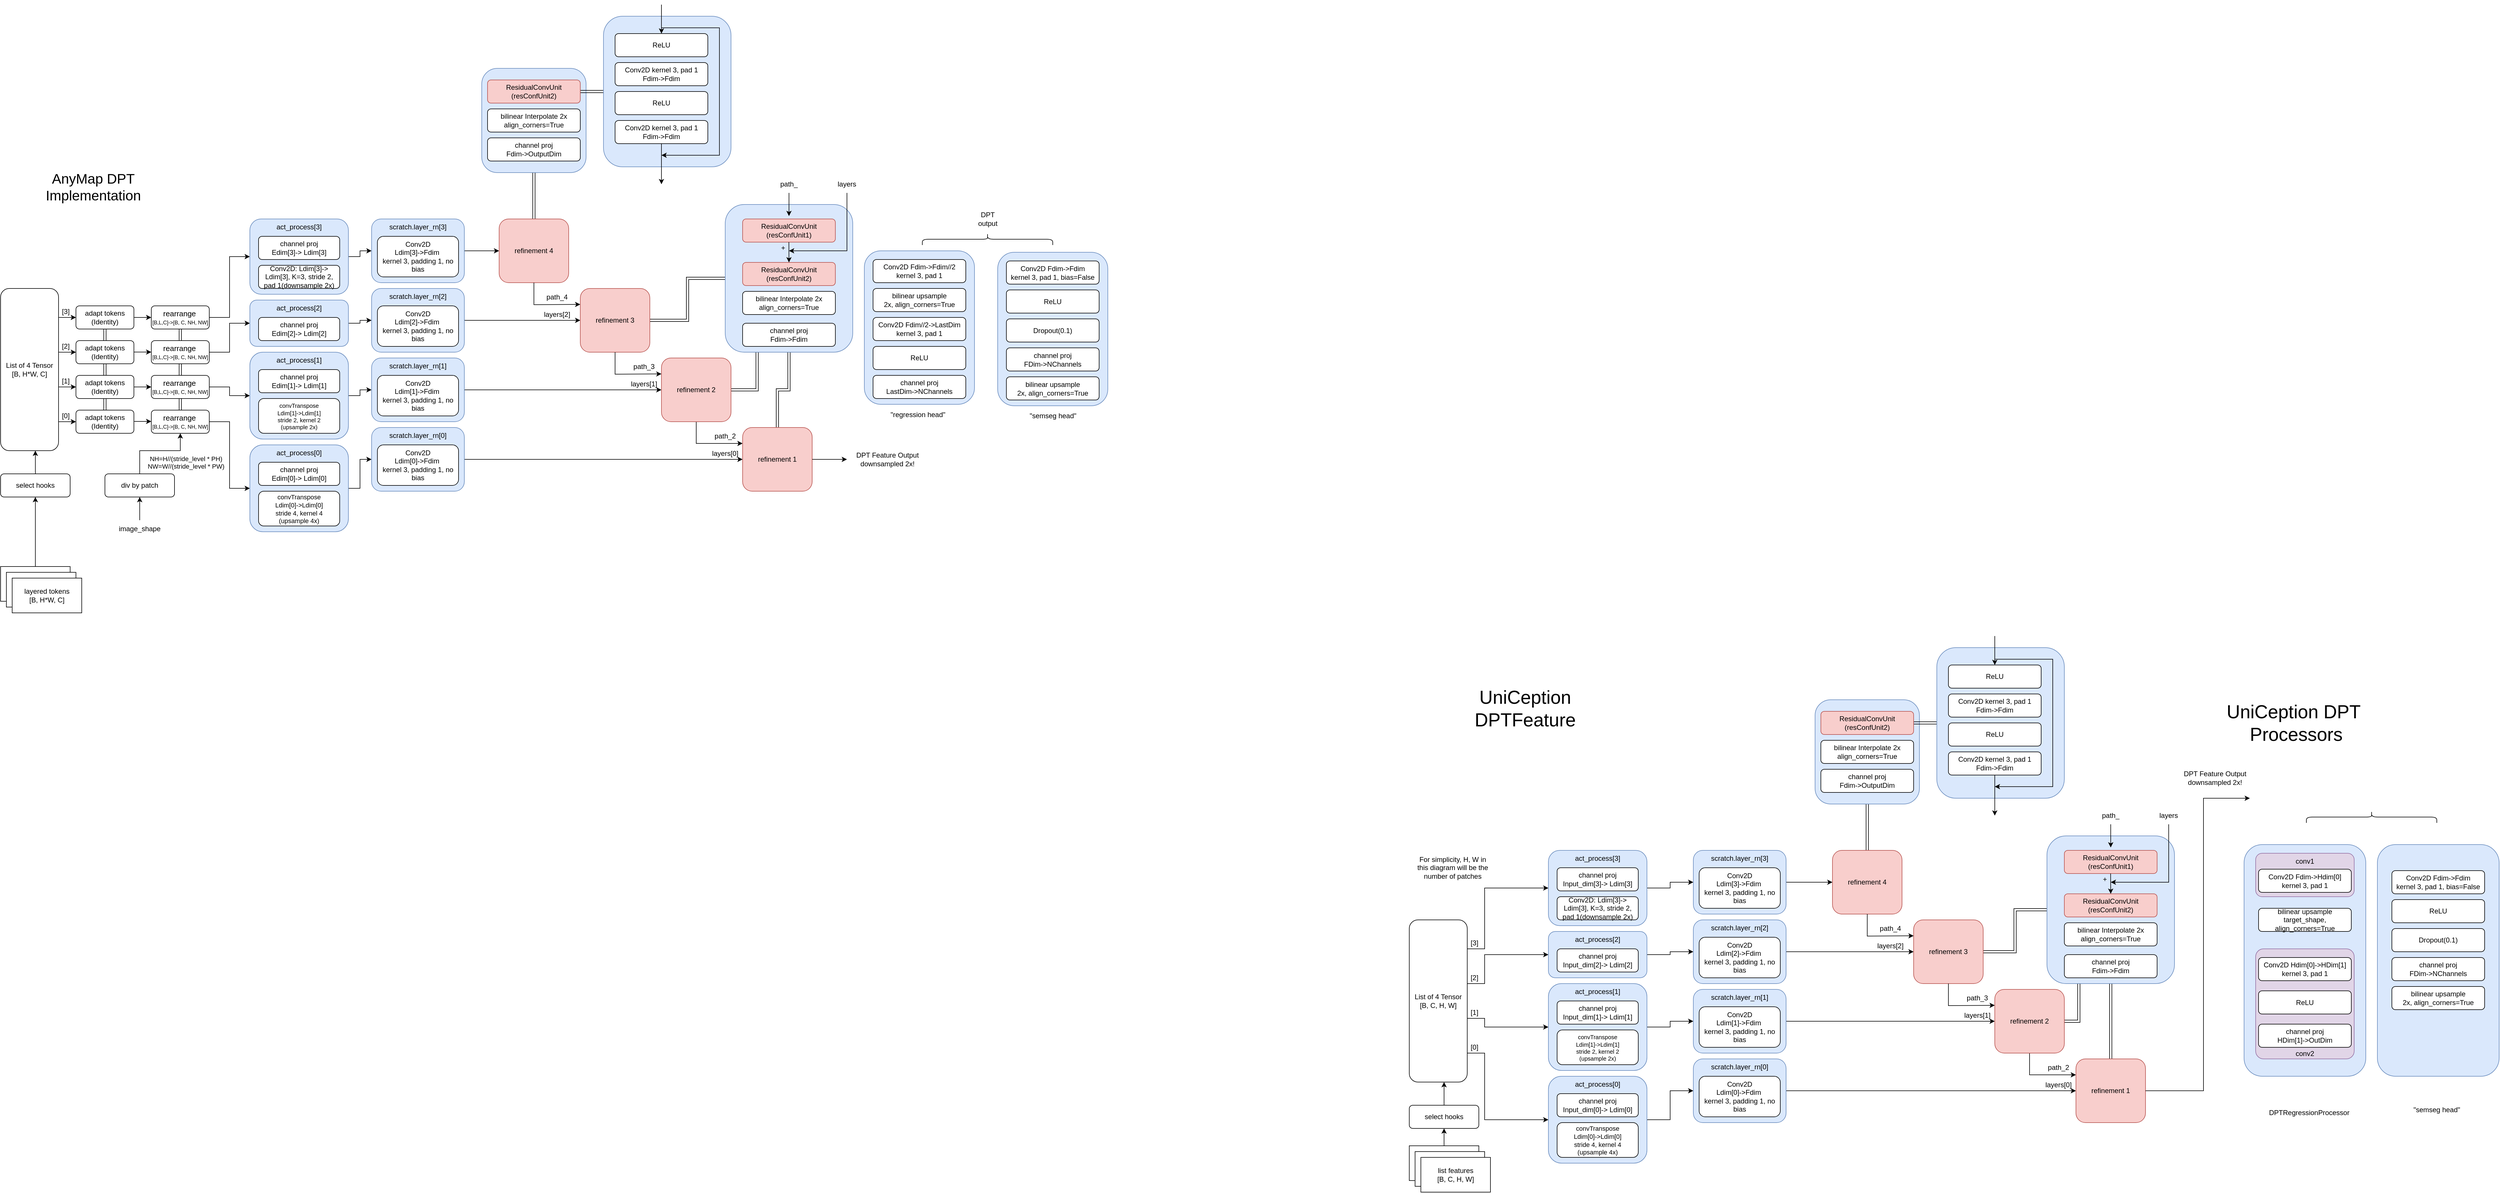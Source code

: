 <mxfile version="24.7.14">
  <diagram name="Page-1" id="OdBgKaAoPbrbGqz_YkZU">
    <mxGraphModel dx="1911" dy="2372" grid="1" gridSize="10" guides="1" tooltips="1" connect="1" arrows="1" fold="1" page="1" pageScale="1" pageWidth="850" pageHeight="1100" math="0" shadow="0">
      <root>
        <mxCell id="0" />
        <mxCell id="1" parent="0" />
        <mxCell id="fmZWrexEu-023-qv5tjz-7" value="" style="rounded=0;whiteSpace=wrap;html=1;" parent="1" vertex="1">
          <mxGeometry x="160" y="760" width="120" height="60" as="geometry" />
        </mxCell>
        <mxCell id="fmZWrexEu-023-qv5tjz-8" value="" style="rounded=0;whiteSpace=wrap;html=1;" parent="1" vertex="1">
          <mxGeometry x="170" y="770" width="120" height="60" as="geometry" />
        </mxCell>
        <mxCell id="fmZWrexEu-023-qv5tjz-9" value="layered tokens&lt;div&gt;[B, H*W, C]&lt;/div&gt;" style="rounded=0;whiteSpace=wrap;html=1;" parent="1" vertex="1">
          <mxGeometry x="180" y="780" width="120" height="60" as="geometry" />
        </mxCell>
        <mxCell id="fmZWrexEu-023-qv5tjz-12" value="" style="endArrow=classic;html=1;rounded=0;exitX=0.5;exitY=0;exitDx=0;exitDy=0;" parent="1" source="fmZWrexEu-023-qv5tjz-7" edge="1">
          <mxGeometry width="50" height="50" relative="1" as="geometry">
            <mxPoint x="220" y="680" as="sourcePoint" />
            <mxPoint x="220" y="640" as="targetPoint" />
          </mxGeometry>
        </mxCell>
        <mxCell id="fmZWrexEu-023-qv5tjz-13" value="select hooks" style="rounded=1;whiteSpace=wrap;html=1;" parent="1" vertex="1">
          <mxGeometry x="160" y="600" width="120" height="40" as="geometry" />
        </mxCell>
        <mxCell id="fmZWrexEu-023-qv5tjz-14" value="" style="endArrow=classic;html=1;rounded=0;" parent="1" edge="1">
          <mxGeometry width="50" height="50" relative="1" as="geometry">
            <mxPoint x="220" y="600" as="sourcePoint" />
            <mxPoint x="220" y="560" as="targetPoint" />
          </mxGeometry>
        </mxCell>
        <mxCell id="fmZWrexEu-023-qv5tjz-16" value="List of 4 Tensor&lt;div&gt;[B, H*W, C]&lt;/div&gt;" style="rounded=1;whiteSpace=wrap;html=1;" parent="1" vertex="1">
          <mxGeometry x="160" y="280" width="100" height="280" as="geometry" />
        </mxCell>
        <mxCell id="fmZWrexEu-023-qv5tjz-39" style="edgeStyle=orthogonalEdgeStyle;rounded=0;orthogonalLoop=1;jettySize=auto;html=1;entryX=0.5;entryY=1;entryDx=0;entryDy=0;shape=link;" parent="1" source="fmZWrexEu-023-qv5tjz-17" target="fmZWrexEu-023-qv5tjz-18" edge="1">
          <mxGeometry relative="1" as="geometry" />
        </mxCell>
        <mxCell id="fmZWrexEu-023-qv5tjz-17" value="adapt tokens&lt;div&gt;(Identity)&lt;/div&gt;" style="rounded=1;whiteSpace=wrap;html=1;" parent="1" vertex="1">
          <mxGeometry x="290" y="490" width="100" height="40" as="geometry" />
        </mxCell>
        <mxCell id="fmZWrexEu-023-qv5tjz-40" style="edgeStyle=orthogonalEdgeStyle;rounded=0;orthogonalLoop=1;jettySize=auto;html=1;exitX=0.5;exitY=0;exitDx=0;exitDy=0;entryX=0.5;entryY=1;entryDx=0;entryDy=0;shape=link;" parent="1" source="fmZWrexEu-023-qv5tjz-18" target="fmZWrexEu-023-qv5tjz-19" edge="1">
          <mxGeometry relative="1" as="geometry" />
        </mxCell>
        <mxCell id="fmZWrexEu-023-qv5tjz-18" value="adapt tokens&lt;div&gt;(Identity)&lt;/div&gt;" style="rounded=1;whiteSpace=wrap;html=1;" parent="1" vertex="1">
          <mxGeometry x="290" y="430" width="100" height="40" as="geometry" />
        </mxCell>
        <mxCell id="fmZWrexEu-023-qv5tjz-41" style="edgeStyle=orthogonalEdgeStyle;rounded=0;orthogonalLoop=1;jettySize=auto;html=1;exitX=0.5;exitY=0;exitDx=0;exitDy=0;entryX=0.5;entryY=1;entryDx=0;entryDy=0;shape=link;" parent="1" source="fmZWrexEu-023-qv5tjz-19" target="fmZWrexEu-023-qv5tjz-20" edge="1">
          <mxGeometry relative="1" as="geometry" />
        </mxCell>
        <mxCell id="fmZWrexEu-023-qv5tjz-19" value="adapt tokens&lt;div&gt;(Identity)&lt;/div&gt;" style="rounded=1;whiteSpace=wrap;html=1;" parent="1" vertex="1">
          <mxGeometry x="290" y="370" width="100" height="40" as="geometry" />
        </mxCell>
        <mxCell id="fmZWrexEu-023-qv5tjz-20" value="adapt tokens&lt;div&gt;(Identity)&lt;/div&gt;" style="rounded=1;whiteSpace=wrap;html=1;" parent="1" vertex="1">
          <mxGeometry x="290" y="310" width="100" height="40" as="geometry" />
        </mxCell>
        <mxCell id="fmZWrexEu-023-qv5tjz-21" value="" style="endArrow=classic;html=1;rounded=0;entryX=0;entryY=0.5;entryDx=0;entryDy=0;" parent="1" target="fmZWrexEu-023-qv5tjz-17" edge="1">
          <mxGeometry width="50" height="50" relative="1" as="geometry">
            <mxPoint x="260" y="510" as="sourcePoint" />
            <mxPoint x="310" y="460" as="targetPoint" />
          </mxGeometry>
        </mxCell>
        <mxCell id="fmZWrexEu-023-qv5tjz-22" value="" style="endArrow=classic;html=1;rounded=0;entryX=0;entryY=0.5;entryDx=0;entryDy=0;" parent="1" target="fmZWrexEu-023-qv5tjz-18" edge="1">
          <mxGeometry width="50" height="50" relative="1" as="geometry">
            <mxPoint x="260" y="450" as="sourcePoint" />
            <mxPoint x="310" y="400" as="targetPoint" />
          </mxGeometry>
        </mxCell>
        <mxCell id="fmZWrexEu-023-qv5tjz-23" value="" style="endArrow=classic;html=1;rounded=0;entryX=0;entryY=0.5;entryDx=0;entryDy=0;" parent="1" target="fmZWrexEu-023-qv5tjz-19" edge="1">
          <mxGeometry width="50" height="50" relative="1" as="geometry">
            <mxPoint x="260" y="390" as="sourcePoint" />
            <mxPoint x="310" y="340" as="targetPoint" />
          </mxGeometry>
        </mxCell>
        <mxCell id="fmZWrexEu-023-qv5tjz-24" value="" style="endArrow=classic;html=1;rounded=0;entryX=0;entryY=0.5;entryDx=0;entryDy=0;" parent="1" target="fmZWrexEu-023-qv5tjz-20" edge="1">
          <mxGeometry width="50" height="50" relative="1" as="geometry">
            <mxPoint x="260" y="330" as="sourcePoint" />
            <mxPoint x="310" y="280" as="targetPoint" />
          </mxGeometry>
        </mxCell>
        <mxCell id="fmZWrexEu-023-qv5tjz-25" value="[0]" style="text;html=1;align=center;verticalAlign=middle;whiteSpace=wrap;rounded=0;" parent="1" vertex="1">
          <mxGeometry x="265" y="490" width="15" height="20" as="geometry" />
        </mxCell>
        <mxCell id="fmZWrexEu-023-qv5tjz-26" value="[1]" style="text;html=1;align=center;verticalAlign=middle;whiteSpace=wrap;rounded=0;" parent="1" vertex="1">
          <mxGeometry x="265" y="430" width="15" height="20" as="geometry" />
        </mxCell>
        <mxCell id="fmZWrexEu-023-qv5tjz-27" value="[2]" style="text;html=1;align=center;verticalAlign=middle;whiteSpace=wrap;rounded=0;" parent="1" vertex="1">
          <mxGeometry x="265" y="370" width="15" height="20" as="geometry" />
        </mxCell>
        <mxCell id="fmZWrexEu-023-qv5tjz-28" value="[3]" style="text;html=1;align=center;verticalAlign=middle;whiteSpace=wrap;rounded=0;" parent="1" vertex="1">
          <mxGeometry x="265" y="310" width="15" height="20" as="geometry" />
        </mxCell>
        <mxCell id="fmZWrexEu-023-qv5tjz-29" value="" style="endArrow=classic;html=1;rounded=0;" parent="1" edge="1">
          <mxGeometry width="50" height="50" relative="1" as="geometry">
            <mxPoint x="390" y="330" as="sourcePoint" />
            <mxPoint x="420" y="330" as="targetPoint" />
          </mxGeometry>
        </mxCell>
        <mxCell id="fmZWrexEu-023-qv5tjz-30" value="" style="endArrow=classic;html=1;rounded=0;" parent="1" edge="1">
          <mxGeometry width="50" height="50" relative="1" as="geometry">
            <mxPoint x="390" y="389.76" as="sourcePoint" />
            <mxPoint x="420" y="389.76" as="targetPoint" />
          </mxGeometry>
        </mxCell>
        <mxCell id="fmZWrexEu-023-qv5tjz-31" value="" style="endArrow=classic;html=1;rounded=0;" parent="1" edge="1">
          <mxGeometry width="50" height="50" relative="1" as="geometry">
            <mxPoint x="390" y="450" as="sourcePoint" />
            <mxPoint x="420" y="450" as="targetPoint" />
          </mxGeometry>
        </mxCell>
        <mxCell id="fmZWrexEu-023-qv5tjz-32" value="" style="endArrow=classic;html=1;rounded=0;" parent="1" edge="1">
          <mxGeometry width="50" height="50" relative="1" as="geometry">
            <mxPoint x="390" y="509.52" as="sourcePoint" />
            <mxPoint x="420" y="509.52" as="targetPoint" />
          </mxGeometry>
        </mxCell>
        <mxCell id="fmZWrexEu-023-qv5tjz-72" style="edgeStyle=orthogonalEdgeStyle;rounded=0;orthogonalLoop=1;jettySize=auto;html=1;entryX=0;entryY=0.5;entryDx=0;entryDy=0;" parent="1" source="fmZWrexEu-023-qv5tjz-33" target="fmZWrexEu-023-qv5tjz-55" edge="1">
          <mxGeometry relative="1" as="geometry" />
        </mxCell>
        <mxCell id="fmZWrexEu-023-qv5tjz-33" value="&lt;font style=&quot;font-size: 13px;&quot;&gt;rearrange&lt;/font&gt;&lt;font style=&quot;font-size: 9px;&quot;&gt;&amp;nbsp;&lt;/font&gt;&lt;div&gt;&lt;font style=&quot;font-size: 9px;&quot;&gt;[B,L,C]-&amp;gt;[B, C, NH, NW]&lt;/font&gt;&lt;/div&gt;" style="rounded=1;whiteSpace=wrap;html=1;" parent="1" vertex="1">
          <mxGeometry x="420" y="310" width="100" height="40" as="geometry" />
        </mxCell>
        <mxCell id="fmZWrexEu-023-qv5tjz-45" style="edgeStyle=orthogonalEdgeStyle;rounded=0;orthogonalLoop=1;jettySize=auto;html=1;exitX=0.5;exitY=0;exitDx=0;exitDy=0;entryX=0.5;entryY=1;entryDx=0;entryDy=0;shape=link;" parent="1" source="fmZWrexEu-023-qv5tjz-34" target="fmZWrexEu-023-qv5tjz-33" edge="1">
          <mxGeometry relative="1" as="geometry" />
        </mxCell>
        <mxCell id="fmZWrexEu-023-qv5tjz-71" style="edgeStyle=orthogonalEdgeStyle;rounded=0;orthogonalLoop=1;jettySize=auto;html=1;entryX=0;entryY=0.5;entryDx=0;entryDy=0;" parent="1" source="fmZWrexEu-023-qv5tjz-34" target="fmZWrexEu-023-qv5tjz-54" edge="1">
          <mxGeometry relative="1" as="geometry" />
        </mxCell>
        <mxCell id="fmZWrexEu-023-qv5tjz-34" value="&lt;font style=&quot;font-size: 13px;&quot;&gt;rearrange&lt;/font&gt;&lt;font style=&quot;font-size: 9px;&quot;&gt;&amp;nbsp;&lt;/font&gt;&lt;div&gt;&lt;font style=&quot;font-size: 9px;&quot;&gt;[B,L,C]-&amp;gt;[B, C, NH, NW]&lt;/font&gt;&lt;/div&gt;" style="rounded=1;whiteSpace=wrap;html=1;" parent="1" vertex="1">
          <mxGeometry x="420" y="370" width="100" height="40" as="geometry" />
        </mxCell>
        <mxCell id="fmZWrexEu-023-qv5tjz-44" style="edgeStyle=orthogonalEdgeStyle;rounded=0;orthogonalLoop=1;jettySize=auto;html=1;exitX=0.5;exitY=0;exitDx=0;exitDy=0;entryX=0.5;entryY=1;entryDx=0;entryDy=0;shape=link;" parent="1" source="fmZWrexEu-023-qv5tjz-35" target="fmZWrexEu-023-qv5tjz-34" edge="1">
          <mxGeometry relative="1" as="geometry" />
        </mxCell>
        <mxCell id="fmZWrexEu-023-qv5tjz-70" style="edgeStyle=orthogonalEdgeStyle;rounded=0;orthogonalLoop=1;jettySize=auto;html=1;entryX=0;entryY=0.5;entryDx=0;entryDy=0;" parent="1" source="fmZWrexEu-023-qv5tjz-35" target="fmZWrexEu-023-qv5tjz-53" edge="1">
          <mxGeometry relative="1" as="geometry" />
        </mxCell>
        <mxCell id="fmZWrexEu-023-qv5tjz-35" value="&lt;font style=&quot;font-size: 13px;&quot;&gt;rearrange&lt;/font&gt;&lt;font style=&quot;font-size: 9px;&quot;&gt;&amp;nbsp;&lt;/font&gt;&lt;div&gt;&lt;font style=&quot;font-size: 9px;&quot;&gt;[B,L,C]-&amp;gt;[B, C, NH, NW]&lt;/font&gt;&lt;/div&gt;" style="rounded=1;whiteSpace=wrap;html=1;" parent="1" vertex="1">
          <mxGeometry x="420" y="430" width="100" height="40" as="geometry" />
        </mxCell>
        <mxCell id="fmZWrexEu-023-qv5tjz-43" style="edgeStyle=orthogonalEdgeStyle;rounded=0;orthogonalLoop=1;jettySize=auto;html=1;entryX=0.5;entryY=1;entryDx=0;entryDy=0;shape=link;" parent="1" source="fmZWrexEu-023-qv5tjz-36" target="fmZWrexEu-023-qv5tjz-35" edge="1">
          <mxGeometry relative="1" as="geometry" />
        </mxCell>
        <mxCell id="fmZWrexEu-023-qv5tjz-73" style="edgeStyle=orthogonalEdgeStyle;rounded=0;orthogonalLoop=1;jettySize=auto;html=1;entryX=0;entryY=0.5;entryDx=0;entryDy=0;" parent="1" source="fmZWrexEu-023-qv5tjz-36" target="fmZWrexEu-023-qv5tjz-52" edge="1">
          <mxGeometry relative="1" as="geometry" />
        </mxCell>
        <mxCell id="fmZWrexEu-023-qv5tjz-36" value="&lt;font style=&quot;font-size: 13px;&quot;&gt;rearrange&lt;/font&gt;&lt;font style=&quot;font-size: 9px;&quot;&gt;&amp;nbsp;&lt;/font&gt;&lt;div&gt;&lt;font style=&quot;font-size: 9px;&quot;&gt;[B,L,C]-&amp;gt;[B, C, NH, NW]&lt;/font&gt;&lt;/div&gt;" style="rounded=1;whiteSpace=wrap;html=1;" parent="1" vertex="1">
          <mxGeometry x="420" y="490" width="100" height="40" as="geometry" />
        </mxCell>
        <mxCell id="fmZWrexEu-023-qv5tjz-47" value="div by patch" style="rounded=1;whiteSpace=wrap;html=1;" parent="1" vertex="1">
          <mxGeometry x="340" y="600" width="120" height="40" as="geometry" />
        </mxCell>
        <mxCell id="fmZWrexEu-023-qv5tjz-48" value="" style="endArrow=classic;html=1;rounded=0;entryX=0.5;entryY=1;entryDx=0;entryDy=0;" parent="1" target="fmZWrexEu-023-qv5tjz-47" edge="1">
          <mxGeometry width="50" height="50" relative="1" as="geometry">
            <mxPoint x="400" y="680" as="sourcePoint" />
            <mxPoint x="450" y="690" as="targetPoint" />
          </mxGeometry>
        </mxCell>
        <mxCell id="fmZWrexEu-023-qv5tjz-49" value="image_shape" style="text;html=1;align=center;verticalAlign=middle;whiteSpace=wrap;rounded=0;" parent="1" vertex="1">
          <mxGeometry x="360" y="680" width="80" height="30" as="geometry" />
        </mxCell>
        <mxCell id="fmZWrexEu-023-qv5tjz-50" value="" style="endArrow=classic;html=1;rounded=0;entryX=0.5;entryY=1;entryDx=0;entryDy=0;" parent="1" target="fmZWrexEu-023-qv5tjz-36" edge="1">
          <mxGeometry width="50" height="50" relative="1" as="geometry">
            <mxPoint x="400" y="600" as="sourcePoint" />
            <mxPoint x="450" y="550" as="targetPoint" />
            <Array as="points">
              <mxPoint x="400" y="560" />
              <mxPoint x="470" y="560" />
            </Array>
          </mxGeometry>
        </mxCell>
        <mxCell id="fmZWrexEu-023-qv5tjz-51" value="&lt;font style=&quot;font-size: 11px;&quot;&gt;NH=H//(stride_level * PH)&lt;/font&gt;&lt;div style=&quot;font-size: 11px;&quot;&gt;&lt;font style=&quot;font-size: 11px;&quot;&gt;NW=W//(stride_level * PW)&lt;/font&gt;&lt;br&gt;&lt;/div&gt;" style="text;html=1;align=center;verticalAlign=middle;whiteSpace=wrap;rounded=0;" parent="1" vertex="1">
          <mxGeometry x="400" y="560" width="160" height="40" as="geometry" />
        </mxCell>
        <mxCell id="fmZWrexEu-023-qv5tjz-83" style="edgeStyle=orthogonalEdgeStyle;rounded=0;orthogonalLoop=1;jettySize=auto;html=1;entryX=0;entryY=0.5;entryDx=0;entryDy=0;" parent="1" source="fmZWrexEu-023-qv5tjz-52" target="fmZWrexEu-023-qv5tjz-81" edge="1">
          <mxGeometry relative="1" as="geometry" />
        </mxCell>
        <mxCell id="fmZWrexEu-023-qv5tjz-52" value="act_process[0]" style="rounded=1;whiteSpace=wrap;html=1;fillColor=#dae8fc;strokeColor=#6c8ebf;verticalAlign=top;" parent="1" vertex="1">
          <mxGeometry x="590" y="550" width="170" height="150" as="geometry" />
        </mxCell>
        <mxCell id="fmZWrexEu-023-qv5tjz-84" style="edgeStyle=orthogonalEdgeStyle;rounded=0;orthogonalLoop=1;jettySize=auto;html=1;entryX=0;entryY=0.5;entryDx=0;entryDy=0;" parent="1" source="fmZWrexEu-023-qv5tjz-53" target="fmZWrexEu-023-qv5tjz-79" edge="1">
          <mxGeometry relative="1" as="geometry" />
        </mxCell>
        <mxCell id="fmZWrexEu-023-qv5tjz-53" value="act_process[1]" style="rounded=1;whiteSpace=wrap;html=1;fillColor=#dae8fc;strokeColor=#6c8ebf;verticalAlign=top;" parent="1" vertex="1">
          <mxGeometry x="590" y="390" width="170" height="150" as="geometry" />
        </mxCell>
        <mxCell id="fmZWrexEu-023-qv5tjz-85" style="edgeStyle=orthogonalEdgeStyle;rounded=0;orthogonalLoop=1;jettySize=auto;html=1;entryX=0;entryY=0.5;entryDx=0;entryDy=0;" parent="1" source="fmZWrexEu-023-qv5tjz-54" target="fmZWrexEu-023-qv5tjz-77" edge="1">
          <mxGeometry relative="1" as="geometry" />
        </mxCell>
        <mxCell id="fmZWrexEu-023-qv5tjz-54" value="act_process[2]" style="rounded=1;whiteSpace=wrap;html=1;fillColor=#dae8fc;strokeColor=#6c8ebf;verticalAlign=top;" parent="1" vertex="1">
          <mxGeometry x="590" y="300" width="170" height="80" as="geometry" />
        </mxCell>
        <mxCell id="fmZWrexEu-023-qv5tjz-86" style="edgeStyle=orthogonalEdgeStyle;rounded=0;orthogonalLoop=1;jettySize=auto;html=1;entryX=0;entryY=0.5;entryDx=0;entryDy=0;" parent="1" source="fmZWrexEu-023-qv5tjz-55" target="fmZWrexEu-023-qv5tjz-75" edge="1">
          <mxGeometry relative="1" as="geometry" />
        </mxCell>
        <mxCell id="fmZWrexEu-023-qv5tjz-55" value="act_process[3]" style="rounded=1;whiteSpace=wrap;html=1;fillColor=#dae8fc;strokeColor=#6c8ebf;align=center;verticalAlign=top;" parent="1" vertex="1">
          <mxGeometry x="590" y="160" width="170" height="130" as="geometry" />
        </mxCell>
        <mxCell id="fmZWrexEu-023-qv5tjz-62" value="channel proj&lt;div&gt;Edim[0]-&amp;gt; Ldim[0]&lt;/div&gt;" style="rounded=1;whiteSpace=wrap;html=1;" parent="1" vertex="1">
          <mxGeometry x="605" y="580" width="140" height="40" as="geometry" />
        </mxCell>
        <mxCell id="fmZWrexEu-023-qv5tjz-63" value="&lt;font style=&quot;font-size: 11px;&quot;&gt;convTranspose&lt;/font&gt;&lt;div&gt;&lt;span style=&quot;font-size: 11px;&quot;&gt;Ldim[0]-&amp;gt;Ldim[0]&lt;br&gt;&lt;/span&gt;&lt;div style=&quot;font-size: 11px;&quot;&gt;&lt;font style=&quot;font-size: 11px;&quot;&gt;stride 4, kernel 4&lt;/font&gt;&lt;/div&gt;&lt;div style=&quot;font-size: 11px;&quot;&gt;&lt;font style=&quot;font-size: 11px;&quot;&gt;(upsample 4x)&lt;/font&gt;&lt;/div&gt;&lt;/div&gt;" style="rounded=1;whiteSpace=wrap;html=1;" parent="1" vertex="1">
          <mxGeometry x="605" y="630" width="140" height="60" as="geometry" />
        </mxCell>
        <mxCell id="fmZWrexEu-023-qv5tjz-64" value="channel proj&lt;div&gt;Edim[1]-&amp;gt; Ldim[1]&lt;/div&gt;" style="rounded=1;whiteSpace=wrap;html=1;" parent="1" vertex="1">
          <mxGeometry x="605" y="420" width="140" height="40" as="geometry" />
        </mxCell>
        <mxCell id="fmZWrexEu-023-qv5tjz-65" value="&lt;font style=&quot;font-size: 10px;&quot;&gt;convTranspose&lt;/font&gt;&lt;div style=&quot;font-size: 10px;&quot;&gt;&lt;font style=&quot;font-size: 10px;&quot;&gt;Ldim[1]-&amp;gt;Ldim[1]&lt;br&gt;&lt;/font&gt;&lt;div&gt;&lt;font style=&quot;font-size: 10px;&quot;&gt;stride 2, kernel 2&lt;/font&gt;&lt;/div&gt;&lt;div&gt;&lt;font style=&quot;font-size: 10px;&quot;&gt;(upsample 2x)&lt;/font&gt;&lt;/div&gt;&lt;/div&gt;" style="rounded=1;whiteSpace=wrap;html=1;" parent="1" vertex="1">
          <mxGeometry x="605" y="470" width="140" height="60" as="geometry" />
        </mxCell>
        <mxCell id="fmZWrexEu-023-qv5tjz-66" value="channel proj&lt;div&gt;Edim[2]-&amp;gt; Ldim[2]&lt;/div&gt;" style="rounded=1;whiteSpace=wrap;html=1;" parent="1" vertex="1">
          <mxGeometry x="605" y="330" width="140" height="40" as="geometry" />
        </mxCell>
        <mxCell id="fmZWrexEu-023-qv5tjz-67" value="channel proj&lt;div&gt;Edim[3]-&amp;gt; Ldim[3]&lt;/div&gt;" style="rounded=1;whiteSpace=wrap;html=1;" parent="1" vertex="1">
          <mxGeometry x="605" y="190" width="140" height="40" as="geometry" />
        </mxCell>
        <mxCell id="fmZWrexEu-023-qv5tjz-68" value="Conv2D: Ldim[3]-&amp;gt; Ldim[3], K=3, stride 2, pad 1(downsample 2x)" style="rounded=1;whiteSpace=wrap;html=1;" parent="1" vertex="1">
          <mxGeometry x="605" y="240" width="140" height="40" as="geometry" />
        </mxCell>
        <mxCell id="fmZWrexEu-023-qv5tjz-91" style="edgeStyle=orthogonalEdgeStyle;rounded=0;orthogonalLoop=1;jettySize=auto;html=1;entryX=0;entryY=0.5;entryDx=0;entryDy=0;" parent="1" source="fmZWrexEu-023-qv5tjz-75" target="fmZWrexEu-023-qv5tjz-87" edge="1">
          <mxGeometry relative="1" as="geometry" />
        </mxCell>
        <mxCell id="fmZWrexEu-023-qv5tjz-75" value="scratch.layer_rn[3]" style="rounded=1;whiteSpace=wrap;html=1;fillColor=#dae8fc;strokeColor=#6c8ebf;verticalAlign=top;" parent="1" vertex="1">
          <mxGeometry x="800" y="160" width="160" height="110" as="geometry" />
        </mxCell>
        <mxCell id="fmZWrexEu-023-qv5tjz-76" value="Conv2D&lt;br&gt;&lt;div&gt;Ldim[3]-&amp;gt;Fdim&amp;nbsp;&lt;/div&gt;&lt;div&gt;kernel 3, padding 1, no bias&lt;/div&gt;" style="rounded=1;whiteSpace=wrap;html=1;" parent="1" vertex="1">
          <mxGeometry x="810" y="190" width="140" height="70" as="geometry" />
        </mxCell>
        <mxCell id="fmZWrexEu-023-qv5tjz-95" style="edgeStyle=orthogonalEdgeStyle;rounded=0;orthogonalLoop=1;jettySize=auto;html=1;entryX=0;entryY=0.5;entryDx=0;entryDy=0;" parent="1" source="fmZWrexEu-023-qv5tjz-77" target="fmZWrexEu-023-qv5tjz-88" edge="1">
          <mxGeometry relative="1" as="geometry" />
        </mxCell>
        <mxCell id="fmZWrexEu-023-qv5tjz-77" value="scratch.layer_rn[2]" style="rounded=1;whiteSpace=wrap;html=1;fillColor=#dae8fc;strokeColor=#6c8ebf;verticalAlign=top;" parent="1" vertex="1">
          <mxGeometry x="800" y="280" width="160" height="110" as="geometry" />
        </mxCell>
        <mxCell id="fmZWrexEu-023-qv5tjz-78" value="Conv2D&lt;br&gt;&lt;div&gt;Ldim[2]-&amp;gt;Fdim&amp;nbsp;&lt;/div&gt;&lt;div&gt;kernel 3, padding 1, no bias&lt;/div&gt;" style="rounded=1;whiteSpace=wrap;html=1;" parent="1" vertex="1">
          <mxGeometry x="810" y="310" width="140" height="70" as="geometry" />
        </mxCell>
        <mxCell id="fmZWrexEu-023-qv5tjz-97" style="edgeStyle=orthogonalEdgeStyle;rounded=0;orthogonalLoop=1;jettySize=auto;html=1;exitX=1;exitY=0.5;exitDx=0;exitDy=0;entryX=0;entryY=0.5;entryDx=0;entryDy=0;" parent="1" source="fmZWrexEu-023-qv5tjz-79" target="fmZWrexEu-023-qv5tjz-89" edge="1">
          <mxGeometry relative="1" as="geometry" />
        </mxCell>
        <mxCell id="fmZWrexEu-023-qv5tjz-79" value="scratch.layer_rn[1]" style="rounded=1;whiteSpace=wrap;html=1;fillColor=#dae8fc;strokeColor=#6c8ebf;verticalAlign=top;" parent="1" vertex="1">
          <mxGeometry x="800" y="400" width="160" height="110" as="geometry" />
        </mxCell>
        <mxCell id="fmZWrexEu-023-qv5tjz-80" value="Conv2D&lt;br&gt;&lt;div&gt;Ldim[1]-&amp;gt;Fdim&amp;nbsp;&lt;/div&gt;&lt;div&gt;kernel 3, padding 1, no bias&lt;/div&gt;" style="rounded=1;whiteSpace=wrap;html=1;" parent="1" vertex="1">
          <mxGeometry x="810" y="430" width="140" height="70" as="geometry" />
        </mxCell>
        <mxCell id="fmZWrexEu-023-qv5tjz-99" style="edgeStyle=orthogonalEdgeStyle;rounded=0;orthogonalLoop=1;jettySize=auto;html=1;exitX=1;exitY=0.5;exitDx=0;exitDy=0;entryX=0;entryY=0.5;entryDx=0;entryDy=0;" parent="1" source="fmZWrexEu-023-qv5tjz-81" target="fmZWrexEu-023-qv5tjz-90" edge="1">
          <mxGeometry relative="1" as="geometry" />
        </mxCell>
        <mxCell id="fmZWrexEu-023-qv5tjz-81" value="scratch.layer_rn[0]" style="rounded=1;whiteSpace=wrap;html=1;fillColor=#dae8fc;strokeColor=#6c8ebf;verticalAlign=top;" parent="1" vertex="1">
          <mxGeometry x="800" y="520" width="160" height="110" as="geometry" />
        </mxCell>
        <mxCell id="fmZWrexEu-023-qv5tjz-82" value="Conv2D&lt;br&gt;&lt;div&gt;Ldim[0]-&amp;gt;Fdim&amp;nbsp;&lt;/div&gt;&lt;div&gt;kernel 3, padding 1, no bias&lt;/div&gt;" style="rounded=1;whiteSpace=wrap;html=1;" parent="1" vertex="1">
          <mxGeometry x="810" y="550" width="140" height="70" as="geometry" />
        </mxCell>
        <mxCell id="fmZWrexEu-023-qv5tjz-101" value="" style="edgeStyle=orthogonalEdgeStyle;rounded=0;orthogonalLoop=1;jettySize=auto;html=1;shape=link;" parent="1" source="fmZWrexEu-023-qv5tjz-87" target="fmZWrexEu-023-qv5tjz-100" edge="1">
          <mxGeometry relative="1" as="geometry" />
        </mxCell>
        <mxCell id="fmZWrexEu-023-qv5tjz-87" value="refinement 4" style="rounded=1;whiteSpace=wrap;html=1;fillColor=#f8cecc;strokeColor=#b85450;" parent="1" vertex="1">
          <mxGeometry x="1020" y="160" width="120" height="110" as="geometry" />
        </mxCell>
        <mxCell id="fmZWrexEu-023-qv5tjz-120" value="" style="edgeStyle=orthogonalEdgeStyle;rounded=0;orthogonalLoop=1;jettySize=auto;html=1;shape=link;" parent="1" source="fmZWrexEu-023-qv5tjz-88" target="fmZWrexEu-023-qv5tjz-119" edge="1">
          <mxGeometry relative="1" as="geometry" />
        </mxCell>
        <mxCell id="fmZWrexEu-023-qv5tjz-88" value="refinement 3" style="rounded=1;whiteSpace=wrap;html=1;fillColor=#f8cecc;strokeColor=#b85450;" parent="1" vertex="1">
          <mxGeometry x="1160" y="280" width="120" height="110" as="geometry" />
        </mxCell>
        <mxCell id="fmZWrexEu-023-qv5tjz-98" style="edgeStyle=orthogonalEdgeStyle;rounded=0;orthogonalLoop=1;jettySize=auto;html=1;exitX=0.5;exitY=1;exitDx=0;exitDy=0;entryX=0;entryY=0.25;entryDx=0;entryDy=0;" parent="1" source="fmZWrexEu-023-qv5tjz-89" target="fmZWrexEu-023-qv5tjz-90" edge="1">
          <mxGeometry relative="1" as="geometry" />
        </mxCell>
        <mxCell id="fmZWrexEu-023-qv5tjz-241" style="edgeStyle=orthogonalEdgeStyle;rounded=0;orthogonalLoop=1;jettySize=auto;html=1;entryX=0.25;entryY=1;entryDx=0;entryDy=0;exitX=1;exitY=0.5;exitDx=0;exitDy=0;shape=link;" parent="1" source="fmZWrexEu-023-qv5tjz-89" target="fmZWrexEu-023-qv5tjz-119" edge="1">
          <mxGeometry relative="1" as="geometry" />
        </mxCell>
        <mxCell id="fmZWrexEu-023-qv5tjz-89" value="refinement 2" style="rounded=1;whiteSpace=wrap;html=1;fillColor=#f8cecc;strokeColor=#b85450;" parent="1" vertex="1">
          <mxGeometry x="1300" y="400" width="120" height="110" as="geometry" />
        </mxCell>
        <mxCell id="fmZWrexEu-023-qv5tjz-242" style="edgeStyle=orthogonalEdgeStyle;rounded=0;orthogonalLoop=1;jettySize=auto;html=1;entryX=0.5;entryY=1;entryDx=0;entryDy=0;shape=link;" parent="1" source="fmZWrexEu-023-qv5tjz-90" target="fmZWrexEu-023-qv5tjz-119" edge="1">
          <mxGeometry relative="1" as="geometry" />
        </mxCell>
        <mxCell id="fmZWrexEu-023-qv5tjz-90" value="refinement 1" style="rounded=1;whiteSpace=wrap;html=1;fillColor=#f8cecc;strokeColor=#b85450;" parent="1" vertex="1">
          <mxGeometry x="1440" y="520" width="120" height="110" as="geometry" />
        </mxCell>
        <mxCell id="fmZWrexEu-023-qv5tjz-94" value="" style="endArrow=classic;html=1;rounded=0;exitX=0.5;exitY=1;exitDx=0;exitDy=0;entryX=0;entryY=0.25;entryDx=0;entryDy=0;" parent="1" source="fmZWrexEu-023-qv5tjz-87" target="fmZWrexEu-023-qv5tjz-88" edge="1">
          <mxGeometry width="50" height="50" relative="1" as="geometry">
            <mxPoint x="1050" y="350" as="sourcePoint" />
            <mxPoint x="1100" y="300" as="targetPoint" />
            <Array as="points">
              <mxPoint x="1080" y="308" />
            </Array>
          </mxGeometry>
        </mxCell>
        <mxCell id="fmZWrexEu-023-qv5tjz-96" value="" style="endArrow=classic;html=1;rounded=0;exitX=0.5;exitY=1;exitDx=0;exitDy=0;entryX=0;entryY=0.25;entryDx=0;entryDy=0;" parent="1" source="fmZWrexEu-023-qv5tjz-88" target="fmZWrexEu-023-qv5tjz-89" edge="1">
          <mxGeometry width="50" height="50" relative="1" as="geometry">
            <mxPoint x="1200" y="500" as="sourcePoint" />
            <mxPoint x="1250" y="450" as="targetPoint" />
            <Array as="points">
              <mxPoint x="1220" y="428" />
            </Array>
          </mxGeometry>
        </mxCell>
        <mxCell id="fmZWrexEu-023-qv5tjz-100" value="" style="whiteSpace=wrap;html=1;fillColor=#dae8fc;strokeColor=#6c8ebf;rounded=1;" parent="1" vertex="1">
          <mxGeometry x="990" y="-100" width="180" height="180" as="geometry" />
        </mxCell>
        <mxCell id="fmZWrexEu-023-qv5tjz-104" value="" style="edgeStyle=orthogonalEdgeStyle;rounded=0;orthogonalLoop=1;jettySize=auto;html=1;shape=link;" parent="1" source="fmZWrexEu-023-qv5tjz-102" target="fmZWrexEu-023-qv5tjz-103" edge="1">
          <mxGeometry relative="1" as="geometry" />
        </mxCell>
        <mxCell id="fmZWrexEu-023-qv5tjz-102" value="ResidualConvUnit&lt;div&gt;(resConfUnit2)&lt;/div&gt;" style="rounded=1;whiteSpace=wrap;html=1;fillColor=#f8cecc;strokeColor=#b85450;" parent="1" vertex="1">
          <mxGeometry x="1000" y="-80" width="160" height="40" as="geometry" />
        </mxCell>
        <mxCell id="fmZWrexEu-023-qv5tjz-103" value="" style="whiteSpace=wrap;html=1;fillColor=#dae8fc;strokeColor=#6c8ebf;rounded=1;" parent="1" vertex="1">
          <mxGeometry x="1200" y="-190" width="220" height="260" as="geometry" />
        </mxCell>
        <mxCell id="fmZWrexEu-023-qv5tjz-105" value="ReLU" style="rounded=1;whiteSpace=wrap;html=1;" parent="1" vertex="1">
          <mxGeometry x="1220" y="-160" width="160" height="40" as="geometry" />
        </mxCell>
        <mxCell id="fmZWrexEu-023-qv5tjz-106" value="Conv2D kernel 3, pad 1&lt;div&gt;Fdim-&amp;gt;Fdim&lt;/div&gt;" style="rounded=1;whiteSpace=wrap;html=1;" parent="1" vertex="1">
          <mxGeometry x="1220" y="-110" width="160" height="40" as="geometry" />
        </mxCell>
        <mxCell id="fmZWrexEu-023-qv5tjz-107" value="ReLU" style="rounded=1;whiteSpace=wrap;html=1;" parent="1" vertex="1">
          <mxGeometry x="1220" y="-60" width="160" height="40" as="geometry" />
        </mxCell>
        <mxCell id="fmZWrexEu-023-qv5tjz-110" style="edgeStyle=orthogonalEdgeStyle;rounded=0;orthogonalLoop=1;jettySize=auto;html=1;" parent="1" source="fmZWrexEu-023-qv5tjz-108" edge="1">
          <mxGeometry relative="1" as="geometry">
            <mxPoint x="1300" y="100" as="targetPoint" />
          </mxGeometry>
        </mxCell>
        <mxCell id="fmZWrexEu-023-qv5tjz-108" value="Conv2D kernel 3, pad 1&lt;div&gt;Fdim-&amp;gt;Fdim&lt;br&gt;&lt;/div&gt;" style="rounded=1;whiteSpace=wrap;html=1;" parent="1" vertex="1">
          <mxGeometry x="1220" y="-10" width="160" height="40" as="geometry" />
        </mxCell>
        <mxCell id="fmZWrexEu-023-qv5tjz-109" value="" style="endArrow=classic;html=1;rounded=0;entryX=0.5;entryY=0;entryDx=0;entryDy=0;" parent="1" target="fmZWrexEu-023-qv5tjz-105" edge="1">
          <mxGeometry width="50" height="50" relative="1" as="geometry">
            <mxPoint x="1300" y="-210" as="sourcePoint" />
            <mxPoint x="1350" y="-440" as="targetPoint" />
          </mxGeometry>
        </mxCell>
        <mxCell id="fmZWrexEu-023-qv5tjz-111" value="" style="endArrow=classic;html=1;rounded=0;" parent="1" edge="1">
          <mxGeometry width="50" height="50" relative="1" as="geometry">
            <mxPoint x="1300" y="-170" as="sourcePoint" />
            <mxPoint x="1300" y="50" as="targetPoint" />
            <Array as="points">
              <mxPoint x="1400" y="-170" />
              <mxPoint x="1400" y="50" />
            </Array>
          </mxGeometry>
        </mxCell>
        <mxCell id="fmZWrexEu-023-qv5tjz-112" value="bilinear Interpolate 2x&lt;div&gt;align_corners=True&lt;/div&gt;" style="rounded=1;whiteSpace=wrap;html=1;" parent="1" vertex="1">
          <mxGeometry x="1000" y="-30" width="160" height="40" as="geometry" />
        </mxCell>
        <mxCell id="fmZWrexEu-023-qv5tjz-113" value="path_4" style="text;html=1;align=center;verticalAlign=middle;whiteSpace=wrap;rounded=0;" parent="1" vertex="1">
          <mxGeometry x="1100" y="280" width="40" height="30" as="geometry" />
        </mxCell>
        <mxCell id="fmZWrexEu-023-qv5tjz-114" value="layers[2]" style="text;html=1;align=center;verticalAlign=middle;whiteSpace=wrap;rounded=0;" parent="1" vertex="1">
          <mxGeometry x="1100" y="310" width="40" height="30" as="geometry" />
        </mxCell>
        <mxCell id="fmZWrexEu-023-qv5tjz-115" value="path_3" style="text;html=1;align=center;verticalAlign=middle;whiteSpace=wrap;rounded=0;" parent="1" vertex="1">
          <mxGeometry x="1250" y="400" width="40" height="30" as="geometry" />
        </mxCell>
        <mxCell id="fmZWrexEu-023-qv5tjz-116" value="layers[1]" style="text;html=1;align=center;verticalAlign=middle;whiteSpace=wrap;rounded=0;" parent="1" vertex="1">
          <mxGeometry x="1250" y="430" width="40" height="30" as="geometry" />
        </mxCell>
        <mxCell id="fmZWrexEu-023-qv5tjz-117" value="path_2" style="text;html=1;align=center;verticalAlign=middle;whiteSpace=wrap;rounded=0;" parent="1" vertex="1">
          <mxGeometry x="1390" y="520" width="40" height="30" as="geometry" />
        </mxCell>
        <mxCell id="fmZWrexEu-023-qv5tjz-118" value="layers[0]" style="text;html=1;align=center;verticalAlign=middle;whiteSpace=wrap;rounded=0;" parent="1" vertex="1">
          <mxGeometry x="1390" y="550" width="40" height="30" as="geometry" />
        </mxCell>
        <mxCell id="fmZWrexEu-023-qv5tjz-119" value="" style="whiteSpace=wrap;html=1;fillColor=#dae8fc;strokeColor=#6c8ebf;rounded=1;" parent="1" vertex="1">
          <mxGeometry x="1410" y="135" width="220" height="255" as="geometry" />
        </mxCell>
        <mxCell id="fmZWrexEu-023-qv5tjz-121" value="ResidualConvUnit&lt;div&gt;(resConfUnit1)&lt;/div&gt;" style="rounded=1;whiteSpace=wrap;html=1;fillColor=#f8cecc;strokeColor=#b85450;" parent="1" vertex="1">
          <mxGeometry x="1440" y="160" width="160" height="40" as="geometry" />
        </mxCell>
        <mxCell id="fmZWrexEu-023-qv5tjz-122" value="ResidualConvUnit&lt;div&gt;(resConfUnit2)&lt;/div&gt;" style="rounded=1;whiteSpace=wrap;html=1;fillColor=#f8cecc;strokeColor=#b85450;" parent="1" vertex="1">
          <mxGeometry x="1440" y="235" width="160" height="40" as="geometry" />
        </mxCell>
        <mxCell id="fmZWrexEu-023-qv5tjz-123" value="" style="endArrow=classic;html=1;rounded=0;" parent="1" edge="1">
          <mxGeometry width="50" height="50" relative="1" as="geometry">
            <mxPoint x="1520" y="115" as="sourcePoint" />
            <mxPoint x="1520" y="155" as="targetPoint" />
          </mxGeometry>
        </mxCell>
        <mxCell id="fmZWrexEu-023-qv5tjz-124" value="" style="endArrow=classic;html=1;rounded=0;" parent="1" edge="1">
          <mxGeometry width="50" height="50" relative="1" as="geometry">
            <mxPoint x="1620" y="115" as="sourcePoint" />
            <mxPoint x="1520" y="215" as="targetPoint" />
            <Array as="points">
              <mxPoint x="1620" y="215" />
            </Array>
          </mxGeometry>
        </mxCell>
        <mxCell id="fmZWrexEu-023-qv5tjz-125" value="path_" style="text;html=1;align=center;verticalAlign=middle;whiteSpace=wrap;rounded=0;" parent="1" vertex="1">
          <mxGeometry x="1490" y="85" width="60" height="30" as="geometry" />
        </mxCell>
        <mxCell id="fmZWrexEu-023-qv5tjz-126" value="layers" style="text;html=1;align=center;verticalAlign=middle;whiteSpace=wrap;rounded=0;" parent="1" vertex="1">
          <mxGeometry x="1590" y="85" width="60" height="30" as="geometry" />
        </mxCell>
        <mxCell id="fmZWrexEu-023-qv5tjz-127" value="" style="endArrow=classic;html=1;rounded=0;entryX=0.5;entryY=0;entryDx=0;entryDy=0;" parent="1" target="fmZWrexEu-023-qv5tjz-122" edge="1">
          <mxGeometry width="50" height="50" relative="1" as="geometry">
            <mxPoint x="1519.79" y="200" as="sourcePoint" />
            <mxPoint x="1519.79" y="230" as="targetPoint" />
          </mxGeometry>
        </mxCell>
        <mxCell id="fmZWrexEu-023-qv5tjz-129" value="+" style="text;html=1;align=center;verticalAlign=middle;whiteSpace=wrap;rounded=0;" parent="1" vertex="1">
          <mxGeometry x="1500" y="200" width="20" height="20" as="geometry" />
        </mxCell>
        <mxCell id="fmZWrexEu-023-qv5tjz-131" value="bilinear Interpolate 2x&lt;div&gt;align_corners=True&lt;/div&gt;" style="rounded=1;whiteSpace=wrap;html=1;" parent="1" vertex="1">
          <mxGeometry x="1440" y="285" width="160" height="40" as="geometry" />
        </mxCell>
        <mxCell id="fmZWrexEu-023-qv5tjz-132" value="channel proj&lt;div&gt;Fdim-&amp;gt;OutputDim&lt;/div&gt;" style="rounded=1;whiteSpace=wrap;html=1;" parent="1" vertex="1">
          <mxGeometry x="1000" y="20" width="160" height="40" as="geometry" />
        </mxCell>
        <mxCell id="fmZWrexEu-023-qv5tjz-240" value="channel proj&lt;div&gt;Fdim-&amp;gt;Fdim&lt;/div&gt;" style="rounded=1;whiteSpace=wrap;html=1;" parent="1" vertex="1">
          <mxGeometry x="1440" y="340" width="160" height="40" as="geometry" />
        </mxCell>
        <mxCell id="fmZWrexEu-023-qv5tjz-243" value="" style="endArrow=classic;html=1;rounded=0;exitX=1;exitY=0.5;exitDx=0;exitDy=0;" parent="1" source="fmZWrexEu-023-qv5tjz-90" edge="1">
          <mxGeometry width="50" height="50" relative="1" as="geometry">
            <mxPoint x="1610" y="600" as="sourcePoint" />
            <mxPoint x="1620" y="575" as="targetPoint" />
          </mxGeometry>
        </mxCell>
        <mxCell id="fmZWrexEu-023-qv5tjz-244" value="DPT Feature Output&lt;div&gt;downsampled 2x!&lt;/div&gt;" style="text;html=1;align=center;verticalAlign=middle;whiteSpace=wrap;rounded=0;" parent="1" vertex="1">
          <mxGeometry x="1620" y="560" width="140" height="30" as="geometry" />
        </mxCell>
        <mxCell id="fmZWrexEu-023-qv5tjz-245" value="&lt;font style=&quot;font-size: 24px;&quot;&gt;AnyMap DPT Implementation&lt;/font&gt;" style="text;html=1;align=center;verticalAlign=middle;whiteSpace=wrap;rounded=0;" parent="1" vertex="1">
          <mxGeometry x="190" y="20" width="260" height="170" as="geometry" />
        </mxCell>
        <mxCell id="fmZWrexEu-023-qv5tjz-248" value="DPT output" style="text;html=1;align=center;verticalAlign=middle;whiteSpace=wrap;rounded=0;" parent="1" vertex="1">
          <mxGeometry x="1832.5" y="145" width="60" height="30" as="geometry" />
        </mxCell>
        <mxCell id="fmZWrexEu-023-qv5tjz-249" value="" style="shape=curlyBracket;whiteSpace=wrap;html=1;rounded=1;labelPosition=left;verticalLabelPosition=middle;align=right;verticalAlign=middle;rotation=90;" parent="1" vertex="1">
          <mxGeometry x="1852.5" y="82.5" width="20" height="225" as="geometry" />
        </mxCell>
        <mxCell id="fmZWrexEu-023-qv5tjz-250" value="" style="rounded=1;whiteSpace=wrap;html=1;fillColor=#dae8fc;strokeColor=#6c8ebf;" parent="1" vertex="1">
          <mxGeometry x="1650" y="215" width="190" height="265" as="geometry" />
        </mxCell>
        <mxCell id="fmZWrexEu-023-qv5tjz-251" value="Conv2D Fdim-&amp;gt;Fdim//2&lt;div&gt;kernel 3, pad 1&lt;/div&gt;" style="rounded=1;whiteSpace=wrap;html=1;" parent="1" vertex="1">
          <mxGeometry x="1665" y="230" width="160" height="40" as="geometry" />
        </mxCell>
        <mxCell id="fmZWrexEu-023-qv5tjz-252" value="bilinear upsample&lt;div&gt;2x, align_corners=True&lt;/div&gt;" style="rounded=1;whiteSpace=wrap;html=1;" parent="1" vertex="1">
          <mxGeometry x="1665" y="280" width="160" height="40" as="geometry" />
        </mxCell>
        <mxCell id="fmZWrexEu-023-qv5tjz-253" value="Conv2D Fdim//2-&amp;gt;LastDim&lt;div&gt;kernel 3, pad 1&lt;/div&gt;" style="rounded=1;whiteSpace=wrap;html=1;" parent="1" vertex="1">
          <mxGeometry x="1665" y="330" width="160" height="40" as="geometry" />
        </mxCell>
        <mxCell id="fmZWrexEu-023-qv5tjz-254" value="ReLU" style="rounded=1;whiteSpace=wrap;html=1;" parent="1" vertex="1">
          <mxGeometry x="1665" y="380" width="160" height="40" as="geometry" />
        </mxCell>
        <mxCell id="fmZWrexEu-023-qv5tjz-255" value="channel proj&lt;div&gt;LastDim-&amp;gt;NChannels&lt;/div&gt;" style="rounded=1;whiteSpace=wrap;html=1;" parent="1" vertex="1">
          <mxGeometry x="1665" y="430" width="160" height="40" as="geometry" />
        </mxCell>
        <mxCell id="fmZWrexEu-023-qv5tjz-256" value="" style="rounded=1;whiteSpace=wrap;html=1;fillColor=#dae8fc;strokeColor=#6c8ebf;" parent="1" vertex="1">
          <mxGeometry x="1880" y="217.5" width="190" height="265" as="geometry" />
        </mxCell>
        <mxCell id="fmZWrexEu-023-qv5tjz-257" value="Conv2D Fdim-&amp;gt;Fdim&lt;div&gt;kernel 3, pad 1, bias=False&lt;/div&gt;" style="rounded=1;whiteSpace=wrap;html=1;" parent="1" vertex="1">
          <mxGeometry x="1895" y="232.5" width="160" height="40" as="geometry" />
        </mxCell>
        <mxCell id="fmZWrexEu-023-qv5tjz-258" value="ReLU" style="rounded=1;whiteSpace=wrap;html=1;" parent="1" vertex="1">
          <mxGeometry x="1895" y="282.5" width="160" height="40" as="geometry" />
        </mxCell>
        <mxCell id="fmZWrexEu-023-qv5tjz-259" value="Dropout(0.1)" style="rounded=1;whiteSpace=wrap;html=1;" parent="1" vertex="1">
          <mxGeometry x="1895" y="332.5" width="160" height="40" as="geometry" />
        </mxCell>
        <mxCell id="fmZWrexEu-023-qv5tjz-260" value="channel proj&lt;div&gt;FDim-&amp;gt;NChannels&lt;/div&gt;" style="rounded=1;whiteSpace=wrap;html=1;" parent="1" vertex="1">
          <mxGeometry x="1895" y="382.5" width="160" height="40" as="geometry" />
        </mxCell>
        <mxCell id="fmZWrexEu-023-qv5tjz-261" value="bilinear upsample&lt;div&gt;2x, align_corners=True&lt;/div&gt;" style="rounded=1;whiteSpace=wrap;html=1;" parent="1" vertex="1">
          <mxGeometry x="1895" y="432.5" width="160" height="40" as="geometry" />
        </mxCell>
        <mxCell id="fmZWrexEu-023-qv5tjz-262" value="&quot;regression head&quot;" style="text;html=1;align=center;verticalAlign=middle;whiteSpace=wrap;rounded=0;" parent="1" vertex="1">
          <mxGeometry x="1665" y="485" width="155" height="25" as="geometry" />
        </mxCell>
        <mxCell id="fmZWrexEu-023-qv5tjz-263" value="&quot;semseg head&quot;" style="text;html=1;align=center;verticalAlign=middle;whiteSpace=wrap;rounded=0;" parent="1" vertex="1">
          <mxGeometry x="1897.5" y="487.5" width="155" height="25" as="geometry" />
        </mxCell>
        <mxCell id="77ttq8aSvg3NPXkEHwXX-1" value="" style="rounded=0;whiteSpace=wrap;html=1;" vertex="1" parent="1">
          <mxGeometry x="2590" y="1760" width="120" height="60" as="geometry" />
        </mxCell>
        <mxCell id="77ttq8aSvg3NPXkEHwXX-2" value="" style="rounded=0;whiteSpace=wrap;html=1;" vertex="1" parent="1">
          <mxGeometry x="2600" y="1770" width="120" height="60" as="geometry" />
        </mxCell>
        <mxCell id="77ttq8aSvg3NPXkEHwXX-3" value="list features&lt;div&gt;[B, C, H, W]&lt;/div&gt;" style="rounded=0;whiteSpace=wrap;html=1;" vertex="1" parent="1">
          <mxGeometry x="2610" y="1780" width="120" height="60" as="geometry" />
        </mxCell>
        <mxCell id="77ttq8aSvg3NPXkEHwXX-4" value="" style="endArrow=classic;html=1;rounded=0;exitX=0.5;exitY=0;exitDx=0;exitDy=0;" edge="1" parent="1" source="77ttq8aSvg3NPXkEHwXX-1">
          <mxGeometry width="50" height="50" relative="1" as="geometry">
            <mxPoint x="2650" y="1770" as="sourcePoint" />
            <mxPoint x="2650" y="1730" as="targetPoint" />
          </mxGeometry>
        </mxCell>
        <mxCell id="77ttq8aSvg3NPXkEHwXX-5" value="select hooks" style="rounded=1;whiteSpace=wrap;html=1;" vertex="1" parent="1">
          <mxGeometry x="2590" y="1690" width="120" height="40" as="geometry" />
        </mxCell>
        <mxCell id="77ttq8aSvg3NPXkEHwXX-6" value="" style="endArrow=classic;html=1;rounded=0;" edge="1" parent="1">
          <mxGeometry width="50" height="50" relative="1" as="geometry">
            <mxPoint x="2650" y="1690" as="sourcePoint" />
            <mxPoint x="2650" y="1650" as="targetPoint" />
          </mxGeometry>
        </mxCell>
        <mxCell id="77ttq8aSvg3NPXkEHwXX-7" value="List of 4 Tensor&lt;div&gt;[B, C, H, W]&lt;/div&gt;" style="rounded=1;whiteSpace=wrap;html=1;" vertex="1" parent="1">
          <mxGeometry x="2590" y="1370" width="100" height="280" as="geometry" />
        </mxCell>
        <mxCell id="77ttq8aSvg3NPXkEHwXX-15" value="" style="endArrow=classic;html=1;rounded=0;entryX=0;entryY=0.5;entryDx=0;entryDy=0;" edge="1" parent="1" target="77ttq8aSvg3NPXkEHwXX-44">
          <mxGeometry width="50" height="50" relative="1" as="geometry">
            <mxPoint x="2690" y="1600" as="sourcePoint" />
            <mxPoint x="2720" y="1600" as="targetPoint" />
            <Array as="points">
              <mxPoint x="2720" y="1600" />
              <mxPoint x="2720" y="1715" />
            </Array>
          </mxGeometry>
        </mxCell>
        <mxCell id="77ttq8aSvg3NPXkEHwXX-16" value="" style="endArrow=classic;html=1;rounded=0;entryX=0;entryY=0.5;entryDx=0;entryDy=0;" edge="1" parent="1" target="77ttq8aSvg3NPXkEHwXX-46">
          <mxGeometry width="50" height="50" relative="1" as="geometry">
            <mxPoint x="2690" y="1540" as="sourcePoint" />
            <mxPoint x="2720" y="1540" as="targetPoint" />
            <Array as="points">
              <mxPoint x="2720" y="1540" />
              <mxPoint x="2720" y="1555" />
            </Array>
          </mxGeometry>
        </mxCell>
        <mxCell id="77ttq8aSvg3NPXkEHwXX-17" value="" style="endArrow=classic;html=1;rounded=0;entryX=0;entryY=0.5;entryDx=0;entryDy=0;" edge="1" parent="1" target="77ttq8aSvg3NPXkEHwXX-48">
          <mxGeometry width="50" height="50" relative="1" as="geometry">
            <mxPoint x="2690" y="1480" as="sourcePoint" />
            <mxPoint x="2720" y="1480" as="targetPoint" />
            <Array as="points">
              <mxPoint x="2720" y="1480" />
              <mxPoint x="2720" y="1430" />
            </Array>
          </mxGeometry>
        </mxCell>
        <mxCell id="77ttq8aSvg3NPXkEHwXX-18" value="" style="endArrow=classic;html=1;rounded=0;entryX=0;entryY=0.5;entryDx=0;entryDy=0;" edge="1" parent="1" target="77ttq8aSvg3NPXkEHwXX-50">
          <mxGeometry width="50" height="50" relative="1" as="geometry">
            <mxPoint x="2690" y="1420" as="sourcePoint" />
            <mxPoint x="2720" y="1420" as="targetPoint" />
            <Array as="points">
              <mxPoint x="2720" y="1420" />
              <mxPoint x="2720" y="1315" />
            </Array>
          </mxGeometry>
        </mxCell>
        <mxCell id="77ttq8aSvg3NPXkEHwXX-19" value="[0]" style="text;html=1;align=center;verticalAlign=middle;whiteSpace=wrap;rounded=0;" vertex="1" parent="1">
          <mxGeometry x="2695" y="1580" width="15" height="20" as="geometry" />
        </mxCell>
        <mxCell id="77ttq8aSvg3NPXkEHwXX-20" value="[1]" style="text;html=1;align=center;verticalAlign=middle;whiteSpace=wrap;rounded=0;" vertex="1" parent="1">
          <mxGeometry x="2695" y="1520" width="15" height="20" as="geometry" />
        </mxCell>
        <mxCell id="77ttq8aSvg3NPXkEHwXX-21" value="[2]" style="text;html=1;align=center;verticalAlign=middle;whiteSpace=wrap;rounded=0;" vertex="1" parent="1">
          <mxGeometry x="2695" y="1460" width="15" height="20" as="geometry" />
        </mxCell>
        <mxCell id="77ttq8aSvg3NPXkEHwXX-22" value="[3]" style="text;html=1;align=center;verticalAlign=middle;whiteSpace=wrap;rounded=0;" vertex="1" parent="1">
          <mxGeometry x="2695" y="1400" width="15" height="20" as="geometry" />
        </mxCell>
        <mxCell id="77ttq8aSvg3NPXkEHwXX-43" style="edgeStyle=orthogonalEdgeStyle;rounded=0;orthogonalLoop=1;jettySize=auto;html=1;entryX=0;entryY=0.5;entryDx=0;entryDy=0;" edge="1" parent="1" source="77ttq8aSvg3NPXkEHwXX-44" target="77ttq8aSvg3NPXkEHwXX-68">
          <mxGeometry relative="1" as="geometry" />
        </mxCell>
        <mxCell id="77ttq8aSvg3NPXkEHwXX-44" value="act_process[0]" style="rounded=1;whiteSpace=wrap;html=1;fillColor=#dae8fc;strokeColor=#6c8ebf;verticalAlign=top;" vertex="1" parent="1">
          <mxGeometry x="2830" y="1640" width="170" height="150" as="geometry" />
        </mxCell>
        <mxCell id="77ttq8aSvg3NPXkEHwXX-45" style="edgeStyle=orthogonalEdgeStyle;rounded=0;orthogonalLoop=1;jettySize=auto;html=1;entryX=0;entryY=0.5;entryDx=0;entryDy=0;" edge="1" parent="1" source="77ttq8aSvg3NPXkEHwXX-46" target="77ttq8aSvg3NPXkEHwXX-65">
          <mxGeometry relative="1" as="geometry" />
        </mxCell>
        <mxCell id="77ttq8aSvg3NPXkEHwXX-46" value="act_process[1]" style="rounded=1;whiteSpace=wrap;html=1;fillColor=#dae8fc;strokeColor=#6c8ebf;verticalAlign=top;" vertex="1" parent="1">
          <mxGeometry x="2830" y="1480" width="170" height="150" as="geometry" />
        </mxCell>
        <mxCell id="77ttq8aSvg3NPXkEHwXX-47" style="edgeStyle=orthogonalEdgeStyle;rounded=0;orthogonalLoop=1;jettySize=auto;html=1;entryX=0;entryY=0.5;entryDx=0;entryDy=0;" edge="1" parent="1" source="77ttq8aSvg3NPXkEHwXX-48" target="77ttq8aSvg3NPXkEHwXX-62">
          <mxGeometry relative="1" as="geometry" />
        </mxCell>
        <mxCell id="77ttq8aSvg3NPXkEHwXX-48" value="act_process[2]" style="rounded=1;whiteSpace=wrap;html=1;fillColor=#dae8fc;strokeColor=#6c8ebf;verticalAlign=top;" vertex="1" parent="1">
          <mxGeometry x="2830" y="1390" width="170" height="80" as="geometry" />
        </mxCell>
        <mxCell id="77ttq8aSvg3NPXkEHwXX-49" style="edgeStyle=orthogonalEdgeStyle;rounded=0;orthogonalLoop=1;jettySize=auto;html=1;entryX=0;entryY=0.5;entryDx=0;entryDy=0;" edge="1" parent="1" source="77ttq8aSvg3NPXkEHwXX-50" target="77ttq8aSvg3NPXkEHwXX-59">
          <mxGeometry relative="1" as="geometry" />
        </mxCell>
        <mxCell id="77ttq8aSvg3NPXkEHwXX-50" value="act_process[3]" style="rounded=1;whiteSpace=wrap;html=1;fillColor=#dae8fc;strokeColor=#6c8ebf;align=center;verticalAlign=top;" vertex="1" parent="1">
          <mxGeometry x="2830" y="1250" width="170" height="130" as="geometry" />
        </mxCell>
        <mxCell id="77ttq8aSvg3NPXkEHwXX-51" value="channel proj&lt;br&gt;&lt;div&gt;Input_dim[0]-&amp;gt; Ldim[0]&lt;/div&gt;" style="rounded=1;whiteSpace=wrap;html=1;" vertex="1" parent="1">
          <mxGeometry x="2845" y="1670" width="140" height="40" as="geometry" />
        </mxCell>
        <mxCell id="77ttq8aSvg3NPXkEHwXX-52" value="&lt;font style=&quot;font-size: 11px;&quot;&gt;convTranspose&lt;/font&gt;&lt;div&gt;&lt;span style=&quot;font-size: 11px;&quot;&gt;Ldim[0]-&amp;gt;Ldim[0]&lt;br&gt;&lt;/span&gt;&lt;div style=&quot;font-size: 11px;&quot;&gt;&lt;font style=&quot;font-size: 11px;&quot;&gt;stride 4, kernel 4&lt;/font&gt;&lt;/div&gt;&lt;div style=&quot;font-size: 11px;&quot;&gt;&lt;font style=&quot;font-size: 11px;&quot;&gt;(upsample 4x)&lt;/font&gt;&lt;/div&gt;&lt;/div&gt;" style="rounded=1;whiteSpace=wrap;html=1;" vertex="1" parent="1">
          <mxGeometry x="2845" y="1720" width="140" height="60" as="geometry" />
        </mxCell>
        <mxCell id="77ttq8aSvg3NPXkEHwXX-53" value="channel proj&lt;br&gt;&lt;div&gt;Input_dim[1]-&amp;gt; Ldim[1]&lt;/div&gt;" style="rounded=1;whiteSpace=wrap;html=1;" vertex="1" parent="1">
          <mxGeometry x="2845" y="1510" width="140" height="40" as="geometry" />
        </mxCell>
        <mxCell id="77ttq8aSvg3NPXkEHwXX-54" value="&lt;font style=&quot;font-size: 10px;&quot;&gt;convTranspose&lt;/font&gt;&lt;div style=&quot;font-size: 10px;&quot;&gt;&lt;font style=&quot;font-size: 10px;&quot;&gt;Ldim[1]-&amp;gt;Ldim[1]&lt;br&gt;&lt;/font&gt;&lt;div&gt;&lt;font style=&quot;font-size: 10px;&quot;&gt;stride 2, kernel 2&lt;/font&gt;&lt;/div&gt;&lt;div&gt;&lt;font style=&quot;font-size: 10px;&quot;&gt;(upsample 2x)&lt;/font&gt;&lt;/div&gt;&lt;/div&gt;" style="rounded=1;whiteSpace=wrap;html=1;" vertex="1" parent="1">
          <mxGeometry x="2845" y="1560" width="140" height="60" as="geometry" />
        </mxCell>
        <mxCell id="77ttq8aSvg3NPXkEHwXX-55" value="channel proj&lt;br&gt;&lt;div&gt;Input_dim[2]-&amp;gt; Ldim[2]&lt;/div&gt;" style="rounded=1;whiteSpace=wrap;html=1;" vertex="1" parent="1">
          <mxGeometry x="2845" y="1420" width="140" height="40" as="geometry" />
        </mxCell>
        <mxCell id="77ttq8aSvg3NPXkEHwXX-56" value="channel proj&lt;div&gt;Input_dim[3]-&amp;gt; Ldim[3]&lt;/div&gt;" style="rounded=1;whiteSpace=wrap;html=1;" vertex="1" parent="1">
          <mxGeometry x="2845" y="1280" width="140" height="40" as="geometry" />
        </mxCell>
        <mxCell id="77ttq8aSvg3NPXkEHwXX-57" value="Conv2D: Ldim[3]-&amp;gt; Ldim[3], K=3, stride 2, pad 1(downsample 2x)" style="rounded=1;whiteSpace=wrap;html=1;" vertex="1" parent="1">
          <mxGeometry x="2845" y="1330" width="140" height="40" as="geometry" />
        </mxCell>
        <mxCell id="77ttq8aSvg3NPXkEHwXX-58" style="edgeStyle=orthogonalEdgeStyle;rounded=0;orthogonalLoop=1;jettySize=auto;html=1;entryX=0;entryY=0.5;entryDx=0;entryDy=0;" edge="1" parent="1" source="77ttq8aSvg3NPXkEHwXX-59" target="77ttq8aSvg3NPXkEHwXX-71">
          <mxGeometry relative="1" as="geometry" />
        </mxCell>
        <mxCell id="77ttq8aSvg3NPXkEHwXX-59" value="scratch.layer_rn[3]" style="rounded=1;whiteSpace=wrap;html=1;fillColor=#dae8fc;strokeColor=#6c8ebf;verticalAlign=top;" vertex="1" parent="1">
          <mxGeometry x="3080" y="1250" width="160" height="110" as="geometry" />
        </mxCell>
        <mxCell id="77ttq8aSvg3NPXkEHwXX-60" value="Conv2D&lt;br&gt;&lt;div&gt;Ldim[3]-&amp;gt;Fdim&amp;nbsp;&lt;/div&gt;&lt;div&gt;kernel 3, padding 1, no bias&lt;/div&gt;" style="rounded=1;whiteSpace=wrap;html=1;" vertex="1" parent="1">
          <mxGeometry x="3090" y="1280" width="140" height="70" as="geometry" />
        </mxCell>
        <mxCell id="77ttq8aSvg3NPXkEHwXX-61" style="edgeStyle=orthogonalEdgeStyle;rounded=0;orthogonalLoop=1;jettySize=auto;html=1;entryX=0;entryY=0.5;entryDx=0;entryDy=0;" edge="1" parent="1" source="77ttq8aSvg3NPXkEHwXX-62" target="77ttq8aSvg3NPXkEHwXX-73">
          <mxGeometry relative="1" as="geometry" />
        </mxCell>
        <mxCell id="77ttq8aSvg3NPXkEHwXX-62" value="scratch.layer_rn[2]" style="rounded=1;whiteSpace=wrap;html=1;fillColor=#dae8fc;strokeColor=#6c8ebf;verticalAlign=top;" vertex="1" parent="1">
          <mxGeometry x="3080" y="1370" width="160" height="110" as="geometry" />
        </mxCell>
        <mxCell id="77ttq8aSvg3NPXkEHwXX-63" value="Conv2D&lt;br&gt;&lt;div&gt;Ldim[2]-&amp;gt;Fdim&amp;nbsp;&lt;/div&gt;&lt;div&gt;kernel 3, padding 1, no bias&lt;/div&gt;" style="rounded=1;whiteSpace=wrap;html=1;" vertex="1" parent="1">
          <mxGeometry x="3090" y="1400" width="140" height="70" as="geometry" />
        </mxCell>
        <mxCell id="77ttq8aSvg3NPXkEHwXX-64" style="edgeStyle=orthogonalEdgeStyle;rounded=0;orthogonalLoop=1;jettySize=auto;html=1;exitX=1;exitY=0.5;exitDx=0;exitDy=0;entryX=0;entryY=0.5;entryDx=0;entryDy=0;" edge="1" parent="1" source="77ttq8aSvg3NPXkEHwXX-65" target="77ttq8aSvg3NPXkEHwXX-76">
          <mxGeometry relative="1" as="geometry" />
        </mxCell>
        <mxCell id="77ttq8aSvg3NPXkEHwXX-65" value="scratch.layer_rn[1]" style="rounded=1;whiteSpace=wrap;html=1;fillColor=#dae8fc;strokeColor=#6c8ebf;verticalAlign=top;" vertex="1" parent="1">
          <mxGeometry x="3080" y="1490" width="160" height="110" as="geometry" />
        </mxCell>
        <mxCell id="77ttq8aSvg3NPXkEHwXX-66" value="Conv2D&lt;br&gt;&lt;div&gt;Ldim[1]-&amp;gt;Fdim&amp;nbsp;&lt;/div&gt;&lt;div&gt;kernel 3, padding 1, no bias&lt;/div&gt;" style="rounded=1;whiteSpace=wrap;html=1;" vertex="1" parent="1">
          <mxGeometry x="3090" y="1520" width="140" height="70" as="geometry" />
        </mxCell>
        <mxCell id="77ttq8aSvg3NPXkEHwXX-67" style="edgeStyle=orthogonalEdgeStyle;rounded=0;orthogonalLoop=1;jettySize=auto;html=1;exitX=1;exitY=0.5;exitDx=0;exitDy=0;entryX=0;entryY=0.5;entryDx=0;entryDy=0;" edge="1" parent="1" source="77ttq8aSvg3NPXkEHwXX-68" target="77ttq8aSvg3NPXkEHwXX-78">
          <mxGeometry relative="1" as="geometry" />
        </mxCell>
        <mxCell id="77ttq8aSvg3NPXkEHwXX-68" value="scratch.layer_rn[0]" style="rounded=1;whiteSpace=wrap;html=1;fillColor=#dae8fc;strokeColor=#6c8ebf;verticalAlign=top;" vertex="1" parent="1">
          <mxGeometry x="3080" y="1610" width="160" height="110" as="geometry" />
        </mxCell>
        <mxCell id="77ttq8aSvg3NPXkEHwXX-69" value="Conv2D&lt;br&gt;&lt;div&gt;Ldim[0]-&amp;gt;Fdim&amp;nbsp;&lt;/div&gt;&lt;div&gt;kernel 3, padding 1, no bias&lt;/div&gt;" style="rounded=1;whiteSpace=wrap;html=1;" vertex="1" parent="1">
          <mxGeometry x="3090" y="1640" width="140" height="70" as="geometry" />
        </mxCell>
        <mxCell id="77ttq8aSvg3NPXkEHwXX-70" value="" style="edgeStyle=orthogonalEdgeStyle;rounded=0;orthogonalLoop=1;jettySize=auto;html=1;shape=link;" edge="1" parent="1" source="77ttq8aSvg3NPXkEHwXX-71" target="77ttq8aSvg3NPXkEHwXX-81">
          <mxGeometry relative="1" as="geometry" />
        </mxCell>
        <mxCell id="77ttq8aSvg3NPXkEHwXX-71" value="refinement 4" style="rounded=1;whiteSpace=wrap;html=1;fillColor=#f8cecc;strokeColor=#b85450;" vertex="1" parent="1">
          <mxGeometry x="3320" y="1250" width="120" height="110" as="geometry" />
        </mxCell>
        <mxCell id="77ttq8aSvg3NPXkEHwXX-72" value="" style="edgeStyle=orthogonalEdgeStyle;rounded=0;orthogonalLoop=1;jettySize=auto;html=1;shape=link;" edge="1" parent="1" source="77ttq8aSvg3NPXkEHwXX-73" target="77ttq8aSvg3NPXkEHwXX-99">
          <mxGeometry relative="1" as="geometry" />
        </mxCell>
        <mxCell id="77ttq8aSvg3NPXkEHwXX-73" value="refinement 3" style="rounded=1;whiteSpace=wrap;html=1;fillColor=#f8cecc;strokeColor=#b85450;" vertex="1" parent="1">
          <mxGeometry x="3460" y="1370" width="120" height="110" as="geometry" />
        </mxCell>
        <mxCell id="77ttq8aSvg3NPXkEHwXX-74" style="edgeStyle=orthogonalEdgeStyle;rounded=0;orthogonalLoop=1;jettySize=auto;html=1;exitX=0.5;exitY=1;exitDx=0;exitDy=0;entryX=0;entryY=0.25;entryDx=0;entryDy=0;" edge="1" parent="1" source="77ttq8aSvg3NPXkEHwXX-76" target="77ttq8aSvg3NPXkEHwXX-78">
          <mxGeometry relative="1" as="geometry" />
        </mxCell>
        <mxCell id="77ttq8aSvg3NPXkEHwXX-75" style="edgeStyle=orthogonalEdgeStyle;rounded=0;orthogonalLoop=1;jettySize=auto;html=1;entryX=0.25;entryY=1;entryDx=0;entryDy=0;exitX=1;exitY=0.5;exitDx=0;exitDy=0;shape=link;" edge="1" parent="1" source="77ttq8aSvg3NPXkEHwXX-76" target="77ttq8aSvg3NPXkEHwXX-99">
          <mxGeometry relative="1" as="geometry" />
        </mxCell>
        <mxCell id="77ttq8aSvg3NPXkEHwXX-76" value="refinement 2" style="rounded=1;whiteSpace=wrap;html=1;fillColor=#f8cecc;strokeColor=#b85450;" vertex="1" parent="1">
          <mxGeometry x="3600" y="1490" width="120" height="110" as="geometry" />
        </mxCell>
        <mxCell id="77ttq8aSvg3NPXkEHwXX-77" style="edgeStyle=orthogonalEdgeStyle;rounded=0;orthogonalLoop=1;jettySize=auto;html=1;entryX=0.5;entryY=1;entryDx=0;entryDy=0;shape=link;" edge="1" parent="1" source="77ttq8aSvg3NPXkEHwXX-78" target="77ttq8aSvg3NPXkEHwXX-99">
          <mxGeometry relative="1" as="geometry" />
        </mxCell>
        <mxCell id="77ttq8aSvg3NPXkEHwXX-78" value="refinement 1" style="rounded=1;whiteSpace=wrap;html=1;fillColor=#f8cecc;strokeColor=#b85450;" vertex="1" parent="1">
          <mxGeometry x="3740" y="1610" width="120" height="110" as="geometry" />
        </mxCell>
        <mxCell id="77ttq8aSvg3NPXkEHwXX-79" value="" style="endArrow=classic;html=1;rounded=0;exitX=0.5;exitY=1;exitDx=0;exitDy=0;entryX=0;entryY=0.25;entryDx=0;entryDy=0;" edge="1" parent="1" source="77ttq8aSvg3NPXkEHwXX-71" target="77ttq8aSvg3NPXkEHwXX-73">
          <mxGeometry width="50" height="50" relative="1" as="geometry">
            <mxPoint x="3350" y="1440" as="sourcePoint" />
            <mxPoint x="3400" y="1390" as="targetPoint" />
            <Array as="points">
              <mxPoint x="3380" y="1398" />
            </Array>
          </mxGeometry>
        </mxCell>
        <mxCell id="77ttq8aSvg3NPXkEHwXX-80" value="" style="endArrow=classic;html=1;rounded=0;exitX=0.5;exitY=1;exitDx=0;exitDy=0;entryX=0;entryY=0.25;entryDx=0;entryDy=0;" edge="1" parent="1" source="77ttq8aSvg3NPXkEHwXX-73" target="77ttq8aSvg3NPXkEHwXX-76">
          <mxGeometry width="50" height="50" relative="1" as="geometry">
            <mxPoint x="3500" y="1590" as="sourcePoint" />
            <mxPoint x="3550" y="1540" as="targetPoint" />
            <Array as="points">
              <mxPoint x="3520" y="1518" />
            </Array>
          </mxGeometry>
        </mxCell>
        <mxCell id="77ttq8aSvg3NPXkEHwXX-81" value="" style="whiteSpace=wrap;html=1;fillColor=#dae8fc;strokeColor=#6c8ebf;rounded=1;" vertex="1" parent="1">
          <mxGeometry x="3290" y="990" width="180" height="180" as="geometry" />
        </mxCell>
        <mxCell id="77ttq8aSvg3NPXkEHwXX-82" value="" style="edgeStyle=orthogonalEdgeStyle;rounded=0;orthogonalLoop=1;jettySize=auto;html=1;shape=link;" edge="1" parent="1" source="77ttq8aSvg3NPXkEHwXX-83" target="77ttq8aSvg3NPXkEHwXX-84">
          <mxGeometry relative="1" as="geometry" />
        </mxCell>
        <mxCell id="77ttq8aSvg3NPXkEHwXX-83" value="ResidualConvUnit&lt;div&gt;(resConfUnit2)&lt;/div&gt;" style="rounded=1;whiteSpace=wrap;html=1;fillColor=#f8cecc;strokeColor=#b85450;" vertex="1" parent="1">
          <mxGeometry x="3300" y="1010" width="160" height="40" as="geometry" />
        </mxCell>
        <mxCell id="77ttq8aSvg3NPXkEHwXX-84" value="" style="whiteSpace=wrap;html=1;fillColor=#dae8fc;strokeColor=#6c8ebf;rounded=1;" vertex="1" parent="1">
          <mxGeometry x="3500" y="900" width="220" height="260" as="geometry" />
        </mxCell>
        <mxCell id="77ttq8aSvg3NPXkEHwXX-85" value="ReLU" style="rounded=1;whiteSpace=wrap;html=1;" vertex="1" parent="1">
          <mxGeometry x="3520" y="930" width="160" height="40" as="geometry" />
        </mxCell>
        <mxCell id="77ttq8aSvg3NPXkEHwXX-86" value="Conv2D kernel 3, pad 1&lt;div&gt;Fdim-&amp;gt;Fdim&lt;/div&gt;" style="rounded=1;whiteSpace=wrap;html=1;" vertex="1" parent="1">
          <mxGeometry x="3520" y="980" width="160" height="40" as="geometry" />
        </mxCell>
        <mxCell id="77ttq8aSvg3NPXkEHwXX-87" value="ReLU" style="rounded=1;whiteSpace=wrap;html=1;" vertex="1" parent="1">
          <mxGeometry x="3520" y="1030" width="160" height="40" as="geometry" />
        </mxCell>
        <mxCell id="77ttq8aSvg3NPXkEHwXX-88" style="edgeStyle=orthogonalEdgeStyle;rounded=0;orthogonalLoop=1;jettySize=auto;html=1;" edge="1" parent="1" source="77ttq8aSvg3NPXkEHwXX-89">
          <mxGeometry relative="1" as="geometry">
            <mxPoint x="3600" y="1190" as="targetPoint" />
          </mxGeometry>
        </mxCell>
        <mxCell id="77ttq8aSvg3NPXkEHwXX-89" value="Conv2D kernel 3, pad 1&lt;div&gt;Fdim-&amp;gt;Fdim&lt;br&gt;&lt;/div&gt;" style="rounded=1;whiteSpace=wrap;html=1;" vertex="1" parent="1">
          <mxGeometry x="3520" y="1080" width="160" height="40" as="geometry" />
        </mxCell>
        <mxCell id="77ttq8aSvg3NPXkEHwXX-90" value="" style="endArrow=classic;html=1;rounded=0;entryX=0.5;entryY=0;entryDx=0;entryDy=0;" edge="1" parent="1" target="77ttq8aSvg3NPXkEHwXX-85">
          <mxGeometry width="50" height="50" relative="1" as="geometry">
            <mxPoint x="3600" y="880" as="sourcePoint" />
            <mxPoint x="3650" y="650" as="targetPoint" />
          </mxGeometry>
        </mxCell>
        <mxCell id="77ttq8aSvg3NPXkEHwXX-91" value="" style="endArrow=classic;html=1;rounded=0;" edge="1" parent="1">
          <mxGeometry width="50" height="50" relative="1" as="geometry">
            <mxPoint x="3600" y="920" as="sourcePoint" />
            <mxPoint x="3600" y="1140" as="targetPoint" />
            <Array as="points">
              <mxPoint x="3700" y="920" />
              <mxPoint x="3700" y="1140" />
            </Array>
          </mxGeometry>
        </mxCell>
        <mxCell id="77ttq8aSvg3NPXkEHwXX-92" value="bilinear Interpolate 2x&lt;div&gt;align_corners=True&lt;/div&gt;" style="rounded=1;whiteSpace=wrap;html=1;" vertex="1" parent="1">
          <mxGeometry x="3300" y="1060" width="160" height="40" as="geometry" />
        </mxCell>
        <mxCell id="77ttq8aSvg3NPXkEHwXX-93" value="path_4" style="text;html=1;align=center;verticalAlign=middle;whiteSpace=wrap;rounded=0;" vertex="1" parent="1">
          <mxGeometry x="3400" y="1370" width="40" height="30" as="geometry" />
        </mxCell>
        <mxCell id="77ttq8aSvg3NPXkEHwXX-94" value="layers[2]" style="text;html=1;align=center;verticalAlign=middle;whiteSpace=wrap;rounded=0;" vertex="1" parent="1">
          <mxGeometry x="3400" y="1400" width="40" height="30" as="geometry" />
        </mxCell>
        <mxCell id="77ttq8aSvg3NPXkEHwXX-95" value="path_3" style="text;html=1;align=center;verticalAlign=middle;whiteSpace=wrap;rounded=0;" vertex="1" parent="1">
          <mxGeometry x="3550" y="1490" width="40" height="30" as="geometry" />
        </mxCell>
        <mxCell id="77ttq8aSvg3NPXkEHwXX-96" value="layers[1]" style="text;html=1;align=center;verticalAlign=middle;whiteSpace=wrap;rounded=0;" vertex="1" parent="1">
          <mxGeometry x="3550" y="1520" width="40" height="30" as="geometry" />
        </mxCell>
        <mxCell id="77ttq8aSvg3NPXkEHwXX-97" value="path_2" style="text;html=1;align=center;verticalAlign=middle;whiteSpace=wrap;rounded=0;" vertex="1" parent="1">
          <mxGeometry x="3690" y="1610" width="40" height="30" as="geometry" />
        </mxCell>
        <mxCell id="77ttq8aSvg3NPXkEHwXX-98" value="layers[0]" style="text;html=1;align=center;verticalAlign=middle;whiteSpace=wrap;rounded=0;" vertex="1" parent="1">
          <mxGeometry x="3690" y="1640" width="40" height="30" as="geometry" />
        </mxCell>
        <mxCell id="77ttq8aSvg3NPXkEHwXX-99" value="" style="whiteSpace=wrap;html=1;fillColor=#dae8fc;strokeColor=#6c8ebf;rounded=1;" vertex="1" parent="1">
          <mxGeometry x="3690" y="1225" width="220" height="255" as="geometry" />
        </mxCell>
        <mxCell id="77ttq8aSvg3NPXkEHwXX-100" value="ResidualConvUnit&lt;div&gt;(resConfUnit1)&lt;/div&gt;" style="rounded=1;whiteSpace=wrap;html=1;fillColor=#f8cecc;strokeColor=#b85450;" vertex="1" parent="1">
          <mxGeometry x="3720" y="1250" width="160" height="40" as="geometry" />
        </mxCell>
        <mxCell id="77ttq8aSvg3NPXkEHwXX-101" value="ResidualConvUnit&lt;div&gt;(resConfUnit2)&lt;/div&gt;" style="rounded=1;whiteSpace=wrap;html=1;fillColor=#f8cecc;strokeColor=#b85450;" vertex="1" parent="1">
          <mxGeometry x="3720" y="1325" width="160" height="40" as="geometry" />
        </mxCell>
        <mxCell id="77ttq8aSvg3NPXkEHwXX-102" value="" style="endArrow=classic;html=1;rounded=0;" edge="1" parent="1">
          <mxGeometry width="50" height="50" relative="1" as="geometry">
            <mxPoint x="3800" y="1205" as="sourcePoint" />
            <mxPoint x="3800" y="1245" as="targetPoint" />
          </mxGeometry>
        </mxCell>
        <mxCell id="77ttq8aSvg3NPXkEHwXX-103" value="" style="endArrow=classic;html=1;rounded=0;" edge="1" parent="1">
          <mxGeometry width="50" height="50" relative="1" as="geometry">
            <mxPoint x="3900" y="1205" as="sourcePoint" />
            <mxPoint x="3800" y="1305" as="targetPoint" />
            <Array as="points">
              <mxPoint x="3900" y="1305" />
            </Array>
          </mxGeometry>
        </mxCell>
        <mxCell id="77ttq8aSvg3NPXkEHwXX-104" value="path_" style="text;html=1;align=center;verticalAlign=middle;whiteSpace=wrap;rounded=0;" vertex="1" parent="1">
          <mxGeometry x="3770" y="1175" width="60" height="30" as="geometry" />
        </mxCell>
        <mxCell id="77ttq8aSvg3NPXkEHwXX-105" value="layers" style="text;html=1;align=center;verticalAlign=middle;whiteSpace=wrap;rounded=0;" vertex="1" parent="1">
          <mxGeometry x="3870" y="1175" width="60" height="30" as="geometry" />
        </mxCell>
        <mxCell id="77ttq8aSvg3NPXkEHwXX-106" value="" style="endArrow=classic;html=1;rounded=0;entryX=0.5;entryY=0;entryDx=0;entryDy=0;" edge="1" parent="1" target="77ttq8aSvg3NPXkEHwXX-101">
          <mxGeometry width="50" height="50" relative="1" as="geometry">
            <mxPoint x="3799.79" y="1290" as="sourcePoint" />
            <mxPoint x="3799.79" y="1320" as="targetPoint" />
          </mxGeometry>
        </mxCell>
        <mxCell id="77ttq8aSvg3NPXkEHwXX-107" value="+" style="text;html=1;align=center;verticalAlign=middle;whiteSpace=wrap;rounded=0;" vertex="1" parent="1">
          <mxGeometry x="3780" y="1290" width="20" height="20" as="geometry" />
        </mxCell>
        <mxCell id="77ttq8aSvg3NPXkEHwXX-108" value="bilinear Interpolate 2x&lt;div&gt;align_corners=True&lt;/div&gt;" style="rounded=1;whiteSpace=wrap;html=1;" vertex="1" parent="1">
          <mxGeometry x="3720" y="1375" width="160" height="40" as="geometry" />
        </mxCell>
        <mxCell id="77ttq8aSvg3NPXkEHwXX-109" value="channel proj&lt;div&gt;Fdim-&amp;gt;OutputDim&lt;/div&gt;" style="rounded=1;whiteSpace=wrap;html=1;" vertex="1" parent="1">
          <mxGeometry x="3300" y="1110" width="160" height="40" as="geometry" />
        </mxCell>
        <mxCell id="77ttq8aSvg3NPXkEHwXX-110" value="channel proj&lt;div&gt;Fdim-&amp;gt;Fdim&lt;/div&gt;" style="rounded=1;whiteSpace=wrap;html=1;" vertex="1" parent="1">
          <mxGeometry x="3720" y="1430" width="160" height="40" as="geometry" />
        </mxCell>
        <mxCell id="77ttq8aSvg3NPXkEHwXX-111" value="" style="endArrow=classic;html=1;rounded=0;exitX=1;exitY=0.5;exitDx=0;exitDy=0;" edge="1" parent="1" source="77ttq8aSvg3NPXkEHwXX-78">
          <mxGeometry width="50" height="50" relative="1" as="geometry">
            <mxPoint x="3910" y="1690" as="sourcePoint" />
            <mxPoint x="4040" y="1160" as="targetPoint" />
            <Array as="points">
              <mxPoint x="3960" y="1665" />
              <mxPoint x="3960" y="1160" />
            </Array>
          </mxGeometry>
        </mxCell>
        <mxCell id="77ttq8aSvg3NPXkEHwXX-112" value="DPT Feature Output&lt;div&gt;downsampled 2x!&lt;/div&gt;" style="text;html=1;align=center;verticalAlign=middle;whiteSpace=wrap;rounded=0;" vertex="1" parent="1">
          <mxGeometry x="3910" y="1110" width="140" height="30" as="geometry" />
        </mxCell>
        <mxCell id="77ttq8aSvg3NPXkEHwXX-113" value="&lt;font style=&quot;font-size: 32px;&quot;&gt;UniCeption&lt;/font&gt;&lt;div&gt;&lt;font style=&quot;font-size: 32px;&quot;&gt;DPTFeature&lt;/font&gt;&lt;/div&gt;" style="text;html=1;align=center;verticalAlign=middle;whiteSpace=wrap;rounded=0;" vertex="1" parent="1">
          <mxGeometry x="2660" y="920" width="260" height="170" as="geometry" />
        </mxCell>
        <mxCell id="77ttq8aSvg3NPXkEHwXX-115" value="" style="shape=curlyBracket;whiteSpace=wrap;html=1;rounded=1;labelPosition=left;verticalLabelPosition=middle;align=right;verticalAlign=middle;rotation=90;" vertex="1" parent="1">
          <mxGeometry x="4240" y="1080" width="20" height="225" as="geometry" />
        </mxCell>
        <mxCell id="77ttq8aSvg3NPXkEHwXX-116" value="" style="rounded=1;whiteSpace=wrap;html=1;fillColor=#dae8fc;strokeColor=#6c8ebf;" vertex="1" parent="1">
          <mxGeometry x="4030" y="1240" width="210" height="400" as="geometry" />
        </mxCell>
        <mxCell id="77ttq8aSvg3NPXkEHwXX-118" value="bilinear upsample&lt;div&gt;target_shape, align_corners=True&lt;/div&gt;" style="rounded=1;whiteSpace=wrap;html=1;" vertex="1" parent="1">
          <mxGeometry x="4055" y="1350" width="160" height="40" as="geometry" />
        </mxCell>
        <mxCell id="77ttq8aSvg3NPXkEHwXX-132" value="conv1" style="rounded=1;whiteSpace=wrap;html=1;verticalAlign=top;fillColor=#e1d5e7;strokeColor=#9673a6;" vertex="1" parent="1">
          <mxGeometry x="4050" y="1255" width="170" height="75" as="geometry" />
        </mxCell>
        <mxCell id="77ttq8aSvg3NPXkEHwXX-122" value="" style="rounded=1;whiteSpace=wrap;html=1;fillColor=#dae8fc;strokeColor=#6c8ebf;" vertex="1" parent="1">
          <mxGeometry x="4260" y="1240" width="210" height="400" as="geometry" />
        </mxCell>
        <mxCell id="77ttq8aSvg3NPXkEHwXX-123" value="Conv2D Fdim-&amp;gt;Fdim&lt;div&gt;kernel 3, pad 1, bias=False&lt;/div&gt;" style="rounded=1;whiteSpace=wrap;html=1;" vertex="1" parent="1">
          <mxGeometry x="4285" y="1285" width="160" height="40" as="geometry" />
        </mxCell>
        <mxCell id="77ttq8aSvg3NPXkEHwXX-124" value="ReLU" style="rounded=1;whiteSpace=wrap;html=1;" vertex="1" parent="1">
          <mxGeometry x="4285" y="1335" width="160" height="40" as="geometry" />
        </mxCell>
        <mxCell id="77ttq8aSvg3NPXkEHwXX-125" value="Dropout(0.1)" style="rounded=1;whiteSpace=wrap;html=1;" vertex="1" parent="1">
          <mxGeometry x="4285" y="1385" width="160" height="40" as="geometry" />
        </mxCell>
        <mxCell id="77ttq8aSvg3NPXkEHwXX-126" value="channel proj&lt;div&gt;FDim-&amp;gt;NChannels&lt;/div&gt;" style="rounded=1;whiteSpace=wrap;html=1;" vertex="1" parent="1">
          <mxGeometry x="4285" y="1435" width="160" height="40" as="geometry" />
        </mxCell>
        <mxCell id="77ttq8aSvg3NPXkEHwXX-127" value="bilinear upsample&lt;div&gt;2x, align_corners=True&lt;/div&gt;" style="rounded=1;whiteSpace=wrap;html=1;" vertex="1" parent="1">
          <mxGeometry x="4285" y="1485" width="160" height="40" as="geometry" />
        </mxCell>
        <mxCell id="77ttq8aSvg3NPXkEHwXX-128" value="DPTRegressionProcessor" style="text;html=1;align=center;verticalAlign=middle;whiteSpace=wrap;rounded=0;" vertex="1" parent="1">
          <mxGeometry x="4065" y="1690" width="155" height="25" as="geometry" />
        </mxCell>
        <mxCell id="77ttq8aSvg3NPXkEHwXX-129" value="&quot;semseg head&quot;" style="text;html=1;align=center;verticalAlign=middle;whiteSpace=wrap;rounded=0;" vertex="1" parent="1">
          <mxGeometry x="4285" y="1685" width="155" height="25" as="geometry" />
        </mxCell>
        <mxCell id="77ttq8aSvg3NPXkEHwXX-130" value="For simplicity, H, W in this diagram will be the number of patches" style="text;html=1;align=center;verticalAlign=middle;whiteSpace=wrap;rounded=0;" vertex="1" parent="1">
          <mxGeometry x="2600" y="1230" width="130" height="100" as="geometry" />
        </mxCell>
        <mxCell id="77ttq8aSvg3NPXkEHwXX-131" value="&lt;font style=&quot;font-size: 32px;&quot;&gt;UniCeption DPT&amp;nbsp;&lt;/font&gt;&lt;div&gt;&lt;font style=&quot;font-size: 32px;&quot;&gt;Processors&lt;/font&gt;&lt;/div&gt;" style="text;html=1;align=center;verticalAlign=middle;whiteSpace=wrap;rounded=0;" vertex="1" parent="1">
          <mxGeometry x="3990" y="945" width="260" height="170" as="geometry" />
        </mxCell>
        <mxCell id="77ttq8aSvg3NPXkEHwXX-117" value="Conv2D Fdim-&amp;gt;Hdim[0]&lt;div&gt;kernel 3, pad 1&lt;/div&gt;" style="rounded=1;whiteSpace=wrap;html=1;" vertex="1" parent="1">
          <mxGeometry x="4055" y="1282.5" width="160" height="40" as="geometry" />
        </mxCell>
        <mxCell id="77ttq8aSvg3NPXkEHwXX-133" value="conv2" style="rounded=1;whiteSpace=wrap;html=1;verticalAlign=bottom;fillColor=#e1d5e7;strokeColor=#9673a6;arcSize=8;" vertex="1" parent="1">
          <mxGeometry x="4050" y="1420" width="170" height="190" as="geometry" />
        </mxCell>
        <mxCell id="77ttq8aSvg3NPXkEHwXX-119" value="Conv2D Hdim[0]-&amp;gt;HDim[1]&lt;div&gt;kernel 3, pad 1&lt;/div&gt;" style="rounded=1;whiteSpace=wrap;html=1;" vertex="1" parent="1">
          <mxGeometry x="4055" y="1435" width="160" height="40" as="geometry" />
        </mxCell>
        <mxCell id="77ttq8aSvg3NPXkEHwXX-120" value="ReLU" style="rounded=1;whiteSpace=wrap;html=1;" vertex="1" parent="1">
          <mxGeometry x="4055" y="1492.5" width="160" height="40" as="geometry" />
        </mxCell>
        <mxCell id="77ttq8aSvg3NPXkEHwXX-121" value="channel proj&lt;div&gt;HDim[1]-&amp;gt;OutDim&lt;/div&gt;" style="rounded=1;whiteSpace=wrap;html=1;" vertex="1" parent="1">
          <mxGeometry x="4055" y="1550" width="160" height="40" as="geometry" />
        </mxCell>
      </root>
    </mxGraphModel>
  </diagram>
</mxfile>

